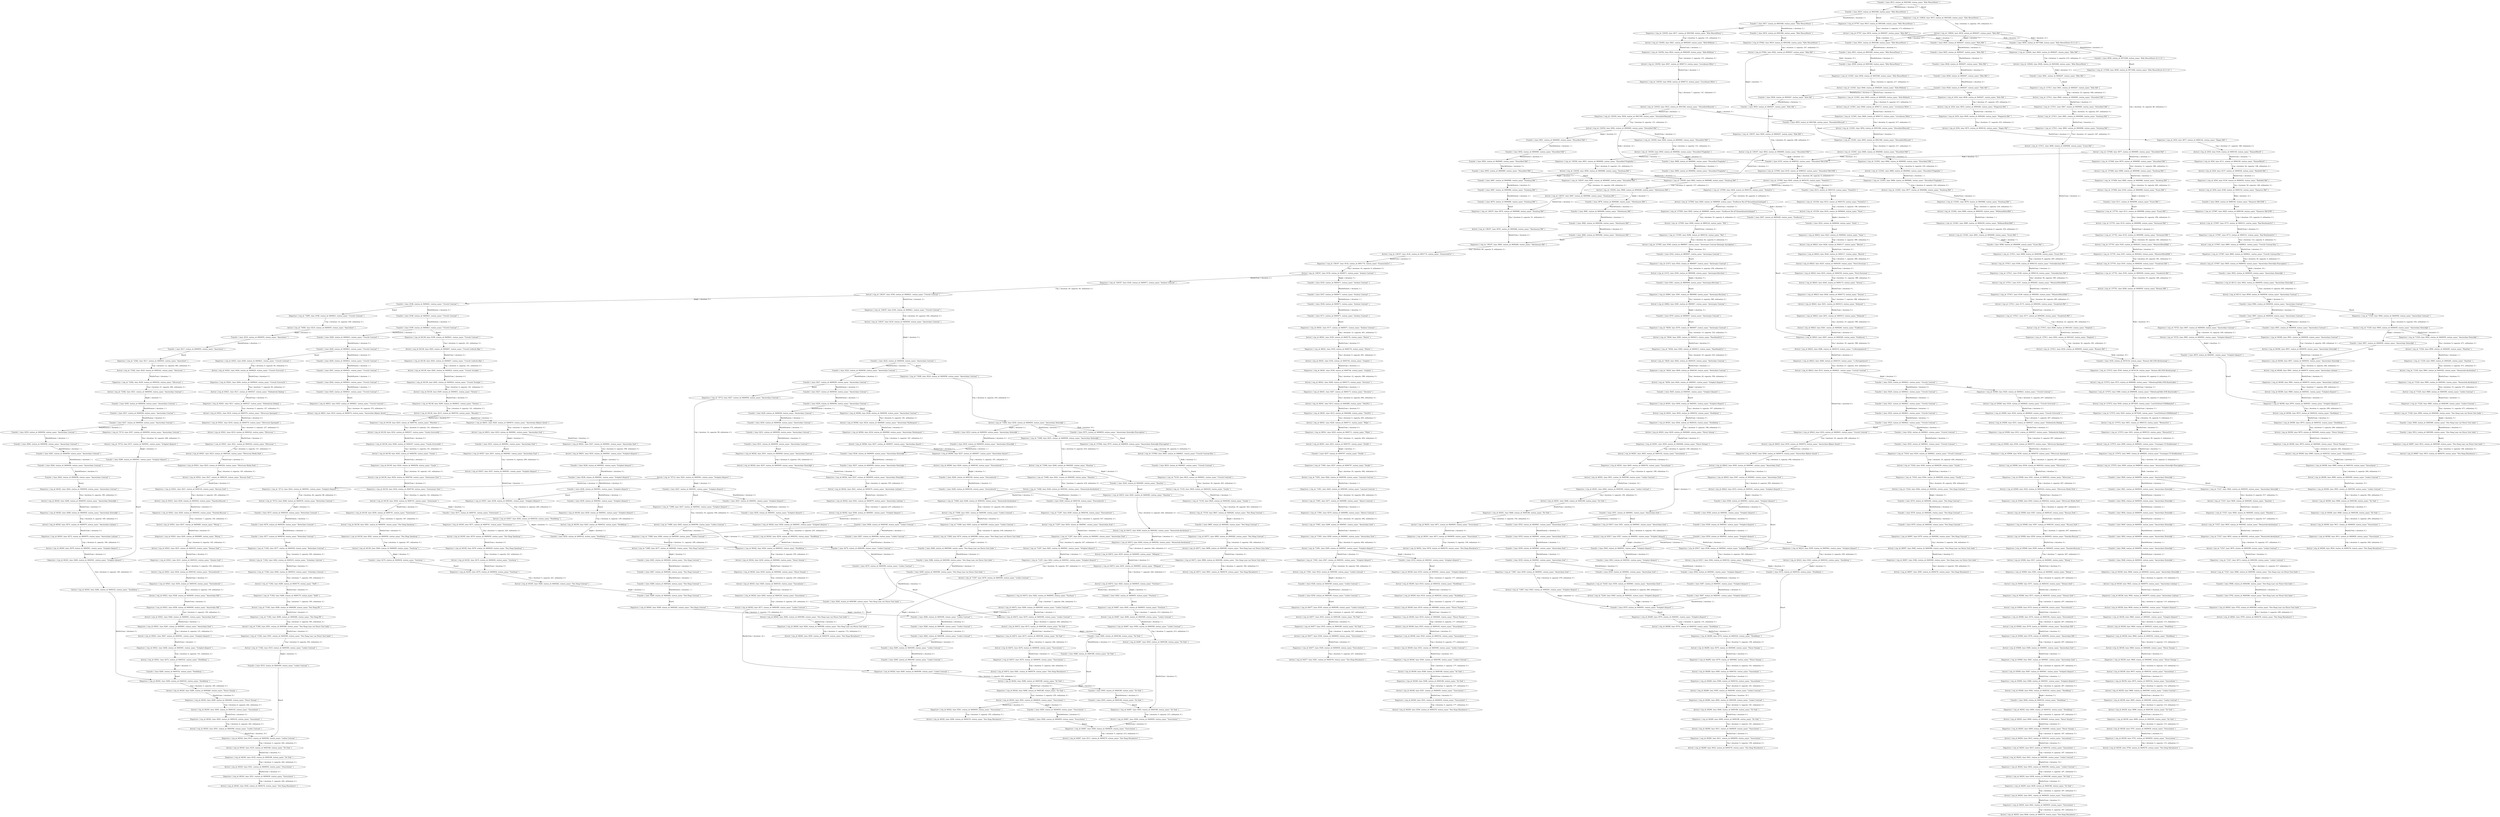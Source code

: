 digraph {
    0 [ label = "Departure { trip_id: 2034, time: 8028, station_id: 8000207, station_name: \"Köln Hbf\" }" ]
    1 [ label = "Transfer { time: 8028, station_id: 8000207, station_name: \"Köln Hbf\" }" ]
    2 [ label = "Arrival { trip_id: 2034, time: 8055, station_id: 8000266, station_name: \"Wuppertal Hbf\" }" ]
    3 [ label = "Departure { trip_id: 2034, time: 8058, station_id: 8000266, station_name: \"Wuppertal Hbf\" }" ]
    4 [ label = "Arrival { trip_id: 2034, time: 8075, station_id: 8000142, station_name: \"Hagen Hbf\" }" ]
    5 [ label = "Departure { trip_id: 2034, time: 8077, station_id: 8000142, station_name: \"Hagen Hbf\" }" ]
    6 [ label = "Arrival { trip_id: 2034, time: 8104, station_id: 8000149, station_name: \"Hamm(Westf)\" }" ]
    7 [ label = "Departure { trip_id: 2034, time: 8111, station_id: 8000149, station_name: \"Hamm(Westf)\" }" ]
    8 [ label = "Arrival { trip_id: 2034, time: 8137, station_id: 8000036, station_name: \"Bielefeld Hbf\" }" ]
    9 [ label = "Departure { trip_id: 2034, time: 8139, station_id: 8000036, station_name: \"Bielefeld Hbf\" }" ]
    10 [ label = "Arrival { trip_id: 2034, time: 8189, station_id: 8000152, station_name: \"Hannover Hbf\" }" ]
    11 [ label = "Departure { trip_id: 20864, time: 8361, station_id: 8800008, station_name: \"Antwerpen-Berchem\" }" ]
    12 [ label = "Transfer { time: 8361, station_id: 8800008, station_name: \"Antwerpen-Berchem\" }" ]
    13 [ label = "Arrival { trip_id: 20864, time: 8365, station_id: 8800007, station_name: \"Antwerpen Centraal\" }" ]
    14 [ label = "Departure { trip_id: 21472, time: 8352, station_id: 8800007, station_name: \"Antwerpen Centraal\" }" ]
    15 [ label = "Transfer { time: 8352, station_id: 8800007, station_name: \"Antwerpen Centraal\" }" ]
    16 [ label = "Arrival { trip_id: 21472, time: 8356, station_id: 8800008, station_name: \"Antwerpen-Berchem\" }" ]
    17 [ label = "Transfer { time: 8225, station_id: 8400058, station_name: \"Amsterdam Centraal\" }" ]
    18 [ label = "Transfer { time: 8256, station_id: 8400058, station_name: \"Amsterdam Centraal\" }" ]
    19 [ label = "Transfer { time: 8202, station_id: 8400621, station_name: \"Utrecht Centraal\" }" ]
    20 [ label = "Transfer { time: 8322, station_id: 8400621, station_name: \"Utrecht Centraal\" }" ]
    21 [ label = "Transfer { time: 8267, station_id: 8400390, station_name: \"Leiden Centraal\" }" ]
    22 [ label = "Transfer { time: 8328, station_id: 8400390, station_name: \"Leiden Centraal\" }" ]
    23 [ label = "Transfer { time: 8355, station_id: 8400061, station_name: \"Amsterdam Zuid\" }" ]
    24 [ label = "Transfer { time: 8374, station_id: 8400282, station_name: \"Den Haag Centraal\" }" ]
    25 [ label = "Departure { trip_id: 64138, time: 8199, station_id: 8400621, station_name: \"Utrecht Centraal\" }" ]
    26 [ label = "Transfer { time: 8199, station_id: 8400621, station_name: \"Utrecht Centraal\" }" ]
    27 [ label = "Arrival { trip_id: 64138, time: 8203, station_id: 8400607, station_name: \"Utrecht Leidsche Rijn\" }" ]
    28 [ label = "Departure { trip_id: 64138, time: 8203, station_id: 8400607, station_name: \"Utrecht Leidsche Rijn\" }" ]
    29 [ label = "Arrival { trip_id: 64138, time: 8205, station_id: 8400022, station_name: \"Utrecht Terwijde\" }" ]
    30 [ label = "Departure { trip_id: 64138, time: 8205, station_id: 8400022, station_name: \"Utrecht Terwijde\" }" ]
    31 [ label = "Arrival { trip_id: 64138, time: 8209, station_id: 8400651, station_name: \"Vleuten\" }" ]
    32 [ label = "Departure { trip_id: 64138, time: 8209, station_id: 8400651, station_name: \"Vleuten\" }" ]
    33 [ label = "Arrival { trip_id: 64138, time: 8215, station_id: 8400702, station_name: \"Woerden\" }" ]
    34 [ label = "Departure { trip_id: 64138, time: 8223, station_id: 8400702, station_name: \"Woerden\" }" ]
    35 [ label = "Arrival { trip_id: 64138, time: 8232, station_id: 8400257, station_name: \"Gouda Goverwelle\" }" ]
    36 [ label = "Departure { trip_id: 64138, time: 8240, station_id: 8400257, station_name: \"Gouda Goverwelle\" }" ]
    37 [ label = "Arrival { trip_id: 64138, time: 8243, station_id: 8400258, station_name: \"Gouda\" }" ]
    38 [ label = "Departure { trip_id: 64138, time: 8244, station_id: 8400258, station_name: \"Gouda\" }" ]
    39 [ label = "Arrival { trip_id: 64138, time: 8254, station_id: 8400740, station_name: \"Zoetermeer Oost\" }" ]
    40 [ label = "Departure { trip_id: 64138, time: 8254, station_id: 8400740, station_name: \"Zoetermeer Oost\" }" ]
    41 [ label = "Arrival { trip_id: 64138, time: 8256, station_id: 8400741, station_name: \"Zoetermeer\" }" ]
    42 [ label = "Departure { trip_id: 64138, time: 8256, station_id: 8400741, station_name: \"Zoetermeer\" }" ]
    43 [ label = "Arrival { trip_id: 64138, time: 8261, station_id: 8400030, station_name: \"Den Haag Ypenburg\" }" ]
    44 [ label = "Departure { trip_id: 64138, time: 8261, station_id: 8400030, station_name: \"Den Haag Ypenburg\" }" ]
    45 [ label = "Arrival { trip_id: 64138, time: 8264, station_id: 8400658, station_name: \"Voorburg\" }" ]
    46 [ label = "Departure { trip_id: 64185, time: 8271, station_id: 8400741, station_name: \"Zoetermeer\" }" ]
    47 [ label = "Transfer { time: 8271, station_id: 8400741, station_name: \"Zoetermeer\" }" ]
    48 [ label = "Arrival { trip_id: 64185, time: 8276, station_id: 8400030, station_name: \"Den Haag Ypenburg\" }" ]
    49 [ label = "Departure { trip_id: 64185, time: 8276, station_id: 8400030, station_name: \"Den Haag Ypenburg\" }" ]
    50 [ label = "Arrival { trip_id: 64185, time: 8279, station_id: 8400658, station_name: \"Voorburg\" }" ]
    51 [ label = "Departure { trip_id: 64185, time: 8279, station_id: 8400658, station_name: \"Voorburg\" }" ]
    52 [ label = "Transfer { time: 8279, station_id: 8400658, station_name: \"Voorburg\" }" ]
    53 [ label = "Arrival { trip_id: 64185, time: 8284, station_id: 8400282, station_name: \"Den Haag Centraal\" }" ]
    54 [ label = "Departure { trip_id: 64472, time: 8245, station_id: 8400285, station_name: \"Haarlem\" }" ]
    55 [ label = "Transfer { time: 8245, station_id: 8400285, station_name: \"Haarlem\" }" ]
    56 [ label = "Arrival { trip_id: 64472, time: 8249, station_id: 8400302, station_name: \"Heemstede-Aerdenhout\" }" ]
    57 [ label = "Departure { trip_id: 64472, time: 8249, station_id: 8400302, station_name: \"Heemstede-Aerdenhout\" }" ]
    58 [ label = "Arrival { trip_id: 64472, time: 8255, station_id: 8400005, station_name: \"Hillegom\" }" ]
    59 [ label = "Departure { trip_id: 64472, time: 8255, station_id: 8400005, station_name: \"Hillegom\" }" ]
    60 [ label = "Arrival { trip_id: 64472, time: 8262, station_id: 8400655, station_name: \"Voorhout\" }" ]
    61 [ label = "Departure { trip_id: 64472, time: 8262, station_id: 8400655, station_name: \"Voorhout\" }" ]
    62 [ label = "Arrival { trip_id: 64472, time: 8269, station_id: 8400390, station_name: \"Leiden Centraal\" }" ]
    63 [ label = "Departure { trip_id: 64472, time: 8270, station_id: 8400390, station_name: \"Leiden Centraal\" }" ]
    64 [ label = "Transfer { time: 8270, station_id: 8400390, station_name: \"Leiden Centraal\" }" ]
    65 [ label = "Arrival { trip_id: 64472, time: 8273, station_id: 8400188, station_name: \"De Vink\" }" ]
    66 [ label = "Departure { trip_id: 64472, time: 8273, station_id: 8400188, station_name: \"De Vink\" }" ]
    67 [ label = "Arrival { trip_id: 64472, time: 8276, station_id: 8400659, station_name: \"Voorschoten\" }" ]
    68 [ label = "Departure { trip_id: 64472, time: 8276, station_id: 8400659, station_name: \"Voorschoten\" }" ]
    69 [ label = "Arrival { trip_id: 64472, time: 8281, station_id: 8400278, station_name: \"Den Haag Mariahoeve\" }" ]
    70 [ label = "Transfer { time: 8284, station_id: 8400380, station_name: \"Den Haag Laan van Nieuw Oost Indie\" }" ]
    71 [ label = "Departure { trip_id: 64477, time: 8330, station_id: 8400390, station_name: \"Leiden Centraal\" }" ]
    72 [ label = "Transfer { time: 8330, station_id: 8400390, station_name: \"Leiden Centraal\" }" ]
    73 [ label = "Arrival { trip_id: 64477, time: 8333, station_id: 8400188, station_name: \"De Vink\" }" ]
    74 [ label = "Departure { trip_id: 64477, time: 8333, station_id: 8400188, station_name: \"De Vink\" }" ]
    75 [ label = "Arrival { trip_id: 64477, time: 8336, station_id: 8400659, station_name: \"Voorschoten\" }" ]
    76 [ label = "Departure { trip_id: 64477, time: 8336, station_id: 8400659, station_name: \"Voorschoten\" }" ]
    77 [ label = "Arrival { trip_id: 64477, time: 8341, station_id: 8400278, station_name: \"Den Haag Mariahoeve\" }" ]
    78 [ label = "Departure { trip_id: 64487, time: 8292, station_id: 8400655, station_name: \"Voorhout\" }" ]
    79 [ label = "Transfer { time: 8292, station_id: 8400655, station_name: \"Voorhout\" }" ]
    80 [ label = "Arrival { trip_id: 64487, time: 8299, station_id: 8400390, station_name: \"Leiden Centraal\" }" ]
    81 [ label = "Departure { trip_id: 64487, time: 8300, station_id: 8400390, station_name: \"Leiden Centraal\" }" ]
    82 [ label = "Arrival { trip_id: 64487, time: 8303, station_id: 8400188, station_name: \"De Vink\" }" ]
    83 [ label = "Departure { trip_id: 64487, time: 8303, station_id: 8400188, station_name: \"De Vink\" }" ]
    84 [ label = "Transfer { time: 8303, station_id: 8400188, station_name: \"De Vink\" }" ]
    85 [ label = "Arrival { trip_id: 64487, time: 8306, station_id: 8400659, station_name: \"Voorschoten\" }" ]
    86 [ label = "Departure { trip_id: 64487, time: 8306, station_id: 8400659, station_name: \"Voorschoten\" }" ]
    87 [ label = "Transfer { time: 8306, station_id: 8400659, station_name: \"Voorschoten\" }" ]
    88 [ label = "Arrival { trip_id: 64487, time: 8311, station_id: 8400278, station_name: \"Den Haag Mariahoeve\" }" ]
    89 [ label = "Departure { trip_id: 64571, time: 8895, station_id: 8400282, station_name: \"Den Haag Centraal\" }" ]
    90 [ label = "Transfer { time: 8895, station_id: 8400282, station_name: \"Den Haag Centraal\" }" ]
    91 [ label = "Arrival { trip_id: 64571, time: 8898, station_id: 8400380, station_name: \"Den Haag Laan van Nieuw Oost Indie\" }" ]
    92 [ label = "Departure { trip_id: 64571, time: 8898, station_id: 8400380, station_name: \"Den Haag Laan van Nieuw Oost Indie\" }" ]
    93 [ label = "Arrival { trip_id: 64571, time: 8901, station_id: 8400278, station_name: \"Den Haag Mariahoeve\" }" ]
    94 [ label = "Transfer { time: 8285, station_id: 8400188, station_name: \"De Vink\" }" ]
    95 [ label = "Transfer { time: 8321, station_id: 8400621, station_name: \"Utrecht Centraal\" }" ]
    96 [ label = "Transfer { time: 8201, station_id: 8400621, station_name: \"Utrecht Centraal\" }" ]
    97 [ label = "Transfer { time: 8246, station_id: 8400194, station_name: \"Duivendrecht\" }" ]
    98 [ label = "Departure { trip_id: 65008, time: 8320, station_id: 8400621, station_name: \"Utrecht Centraal\" }" ]
    99 [ label = "Transfer { time: 8320, station_id: 8400621, station_name: \"Utrecht Centraal\" }" ]
    100 [ label = "Arrival { trip_id: 65008, time: 8324, station_id: 8400620, station_name: \"Utrecht Overvecht\" }" ]
    101 [ label = "Departure { trip_id: 65008, time: 8324, station_id: 8400620, station_name: \"Utrecht Overvecht\" }" ]
    102 [ label = "Arrival { trip_id: 65008, time: 8331, station_id: 8400327, station_name: \"Hollandsche Rading\" }" ]
    103 [ label = "Departure { trip_id: 65008, time: 8331, station_id: 8400327, station_name: \"Hollandsche Rading\" }" ]
    104 [ label = "Arrival { trip_id: 65008, time: 8336, station_id: 8400570, station_name: \"Hilversum Sportpark\" }" ]
    105 [ label = "Departure { trip_id: 65008, time: 8336, station_id: 8400570, station_name: \"Hilversum Sportpark\" }" ]
    106 [ label = "Arrival { trip_id: 65008, time: 8339, station_id: 8400322, station_name: \"Hilversum\" }" ]
    107 [ label = "Departure { trip_id: 65008, time: 8341, station_id: 8400322, station_name: \"Hilversum\" }" ]
    108 [ label = "Arrival { trip_id: 65008, time: 8343, station_id: 8400324, station_name: \"Hilversum Media Park\" }" ]
    109 [ label = "Departure { trip_id: 65008, time: 8343, station_id: 8400324, station_name: \"Hilversum Media Park\" }" ]
    110 [ label = "Arrival { trip_id: 65008, time: 8347, station_id: 8400145, station_name: \"Bussum Zuid\" }" ]
    111 [ label = "Departure { trip_id: 65008, time: 8347, station_id: 8400145, station_name: \"Bussum Zuid\" }" ]
    112 [ label = "Arrival { trip_id: 65008, time: 8350, station_id: 8400452, station_name: \"Naarden-Bussum\" }" ]
    113 [ label = "Departure { trip_id: 65008, time: 8350, station_id: 8400452, station_name: \"Naarden-Bussum\" }" ]
    114 [ label = "Arrival { trip_id: 65008, time: 8357, station_id: 8400685, station_name: \"Weesp\" }" ]
    115 [ label = "Departure { trip_id: 65008, time: 8365, station_id: 8400685, station_name: \"Weesp\" }" ]
    116 [ label = "Arrival { trip_id: 65008, time: 8371, station_id: 8400163, station_name: \"Diemen Zuid\" }" ]
    117 [ label = "Departure { trip_id: 65008, time: 8371, station_id: 8400163, station_name: \"Diemen Zuid\" }" ]
    118 [ label = "Arrival { trip_id: 65008, time: 8374, station_id: 8400194, station_name: \"Duivendrecht\" }" ]
    119 [ label = "Departure { trip_id: 65008, time: 8374, station_id: 8400194, station_name: \"Duivendrecht\" }" ]
    120 [ label = "Arrival { trip_id: 65008, time: 8378, station_id: 8400056, station_name: \"Amsterdam RAI\" }" ]
    121 [ label = "Departure { trip_id: 65008, time: 8378, station_id: 8400056, station_name: \"Amsterdam RAI\" }" ]
    122 [ label = "Arrival { trip_id: 65008, time: 8380, station_id: 8400061, station_name: \"Amsterdam Zuid\" }" ]
    123 [ label = "Departure { trip_id: 65008, time: 8381, station_id: 8400061, station_name: \"Amsterdam Zuid\" }" ]
    124 [ label = "Arrival { trip_id: 65008, time: 8387, station_id: 8400561, station_name: \"Schiphol (Airport)\" }" ]
    125 [ label = "Departure { trip_id: 65008, time: 8388, station_id: 8400561, station_name: \"Schiphol (Airport)\" }" ]
    126 [ label = "Arrival { trip_id: 65008, time: 8392, station_id: 8400332, station_name: \"Hoofddorp\" }" ]
    127 [ label = "Departure { trip_id: 65017, time: 8351, station_id: 8400061, station_name: \"Amsterdam Zuid\" }" ]
    128 [ label = "Transfer { time: 8351, station_id: 8400061, station_name: \"Amsterdam Zuid\" }" ]
    129 [ label = "Arrival { trip_id: 65017, time: 8357, station_id: 8400561, station_name: \"Schiphol (Airport)\" }" ]
    130 [ label = "Departure { trip_id: 65017, time: 8358, station_id: 8400561, station_name: \"Schiphol (Airport)\" }" ]
    131 [ label = "Transfer { time: 8358, station_id: 8400561, station_name: \"Schiphol (Airport)\" }" ]
    132 [ label = "Arrival { trip_id: 65017, time: 8362, station_id: 8400332, station_name: \"Hoofddorp\" }" ]
    133 [ label = "Departure { trip_id: 65021, time: 8200, station_id: 8400621, station_name: \"Utrecht Centraal\" }" ]
    134 [ label = "Transfer { time: 8200, station_id: 8400621, station_name: \"Utrecht Centraal\" }" ]
    135 [ label = "Arrival { trip_id: 65021, time: 8204, station_id: 8400620, station_name: \"Utrecht Overvecht\" }" ]
    136 [ label = "Departure { trip_id: 65021, time: 8204, station_id: 8400620, station_name: \"Utrecht Overvecht\" }" ]
    137 [ label = "Arrival { trip_id: 65021, time: 8211, station_id: 8400327, station_name: \"Hollandsche Rading\" }" ]
    138 [ label = "Departure { trip_id: 65021, time: 8211, station_id: 8400327, station_name: \"Hollandsche Rading\" }" ]
    139 [ label = "Arrival { trip_id: 65021, time: 8216, station_id: 8400570, station_name: \"Hilversum Sportpark\" }" ]
    140 [ label = "Departure { trip_id: 65021, time: 8216, station_id: 8400570, station_name: \"Hilversum Sportpark\" }" ]
    141 [ label = "Arrival { trip_id: 65021, time: 8219, station_id: 8400322, station_name: \"Hilversum\" }" ]
    142 [ label = "Departure { trip_id: 65021, time: 8221, station_id: 8400322, station_name: \"Hilversum\" }" ]
    143 [ label = "Arrival { trip_id: 65021, time: 8223, station_id: 8400324, station_name: \"Hilversum Media Park\" }" ]
    144 [ label = "Departure { trip_id: 65021, time: 8223, station_id: 8400324, station_name: \"Hilversum Media Park\" }" ]
    145 [ label = "Arrival { trip_id: 65021, time: 8227, station_id: 8400145, station_name: \"Bussum Zuid\" }" ]
    146 [ label = "Departure { trip_id: 65021, time: 8227, station_id: 8400145, station_name: \"Bussum Zuid\" }" ]
    147 [ label = "Arrival { trip_id: 65021, time: 8230, station_id: 8400452, station_name: \"Naarden-Bussum\" }" ]
    148 [ label = "Departure { trip_id: 65021, time: 8230, station_id: 8400452, station_name: \"Naarden-Bussum\" }" ]
    149 [ label = "Arrival { trip_id: 65021, time: 8237, station_id: 8400685, station_name: \"Weesp\" }" ]
    150 [ label = "Departure { trip_id: 65021, time: 8245, station_id: 8400685, station_name: \"Weesp\" }" ]
    151 [ label = "Arrival { trip_id: 65021, time: 8251, station_id: 8400163, station_name: \"Diemen Zuid\" }" ]
    152 [ label = "Departure { trip_id: 65021, time: 8251, station_id: 8400163, station_name: \"Diemen Zuid\" }" ]
    153 [ label = "Arrival { trip_id: 65021, time: 8254, station_id: 8400194, station_name: \"Duivendrecht\" }" ]
    154 [ label = "Departure { trip_id: 65021, time: 8254, station_id: 8400194, station_name: \"Duivendrecht\" }" ]
    155 [ label = "Arrival { trip_id: 65021, time: 8258, station_id: 8400056, station_name: \"Amsterdam RAI\" }" ]
    156 [ label = "Departure { trip_id: 65021, time: 8258, station_id: 8400056, station_name: \"Amsterdam RAI\" }" ]
    157 [ label = "Arrival { trip_id: 65021, time: 8260, station_id: 8400061, station_name: \"Amsterdam Zuid\" }" ]
    158 [ label = "Departure { trip_id: 65021, time: 8261, station_id: 8400061, station_name: \"Amsterdam Zuid\" }" ]
    159 [ label = "Arrival { trip_id: 65021, time: 8267, station_id: 8400561, station_name: \"Schiphol (Airport)\" }" ]
    160 [ label = "Departure { trip_id: 65021, time: 8268, station_id: 8400561, station_name: \"Schiphol (Airport)\" }" ]
    161 [ label = "Arrival { trip_id: 65021, time: 8272, station_id: 8400332, station_name: \"Hoofddorp\" }" ]
    162 [ label = "Departure { trip_id: 65027, time: 8231, station_id: 8400061, station_name: \"Amsterdam Zuid\" }" ]
    163 [ label = "Transfer { time: 8231, station_id: 8400061, station_name: \"Amsterdam Zuid\" }" ]
    164 [ label = "Arrival { trip_id: 65027, time: 8237, station_id: 8400561, station_name: \"Schiphol (Airport)\" }" ]
    165 [ label = "Departure { trip_id: 65027, time: 8238, station_id: 8400561, station_name: \"Schiphol (Airport)\" }" ]
    166 [ label = "Transfer { time: 8238, station_id: 8400561, station_name: \"Schiphol (Airport)\" }" ]
    167 [ label = "Arrival { trip_id: 65027, time: 8242, station_id: 8400332, station_name: \"Hoofddorp\" }" ]
    168 [ label = "Transfer { time: 8196, station_id: 8400621, station_name: \"Utrecht Centraal\" }" ]
    169 [ label = "Transfer { time: 8276, station_id: 8400530, station_name: \"Rotterdam Centraal\" }" ]
    170 [ label = "Transfer { time: 8287, station_id: 8400282, station_name: \"Den Haag Centraal\" }" ]
    171 [ label = "Transfer { time: 9646, station_id: 8400059, station_name: \"Amsterdam Sloterdijk\" }" ]
    172 [ label = "Transfer { time: 8261, station_id: 8400058, station_name: \"Amsterdam Centraal\" }" ]
    173 [ label = "Transfer { time: 8231, station_id: 8400058, station_name: \"Amsterdam Centraal\" }" ]
    174 [ label = "Transfer { time: 8236, station_id: 8400059, station_name: \"Amsterdam Sloterdijk\" }" ]
    175 [ label = "Transfer { time: 9644, station_id: 8400059, station_name: \"Amsterdam Sloterdijk\" }" ]
    176 [ label = "Departure { trip_id: 66040, time: 8289, station_id: 8400282, station_name: \"Den Haag Centraal\" }" ]
    177 [ label = "Transfer { time: 8289, station_id: 8400282, station_name: \"Den Haag Centraal\" }" ]
    178 [ label = "Arrival { trip_id: 66040, time: 8292, station_id: 8400380, station_name: \"Den Haag Laan van Nieuw Oost Indie\" }" ]
    179 [ label = "Departure { trip_id: 66040, time: 8292, station_id: 8400380, station_name: \"Den Haag Laan van Nieuw Oost Indie\" }" ]
    180 [ label = "Transfer { time: 8292, station_id: 8400380, station_name: \"Den Haag Laan van Nieuw Oost Indie\" }" ]
    181 [ label = "Arrival { trip_id: 66040, time: 8295, station_id: 8400278, station_name: \"Den Haag Mariahoeve\" }" ]
    182 [ label = "Transfer { time: 8300, station_id: 8400659, station_name: \"Voorschoten\" }" ]
    183 [ label = "Transfer { time: 8303, station_id: 8400188, station_name: \"De Vink\" }" ]
    184 [ label = "Departure { trip_id: 66043, time: 9702, station_id: 8400380, station_name: \"Den Haag Laan van Nieuw Oost Indie\" }" ]
    185 [ label = "Transfer { time: 9702, station_id: 8400380, station_name: \"Den Haag Laan van Nieuw Oost Indie\" }" ]
    186 [ label = "Arrival { trip_id: 66043, time: 9705, station_id: 8400278, station_name: \"Den Haag Mariahoeve\" }" ]
    187 [ label = "Transfer { time: 9642, station_id: 8400059, station_name: \"Amsterdam Sloterdijk\" }" ]
    188 [ label = "Departure { trip_id: 66087, time: 9012, station_id: 8400380, station_name: \"Den Haag Laan van Nieuw Oost Indie\" }" ]
    189 [ label = "Transfer { time: 9012, station_id: 8400380, station_name: \"Den Haag Laan van Nieuw Oost Indie\" }" ]
    190 [ label = "Arrival { trip_id: 66087, time: 9015, station_id: 8400278, station_name: \"Den Haag Mariahoeve\" }" ]
    191 [ label = "Departure { trip_id: 66097, time: 8379, station_id: 8400282, station_name: \"Den Haag Centraal\" }" ]
    192 [ label = "Transfer { time: 8379, station_id: 8400282, station_name: \"Den Haag Centraal\" }" ]
    193 [ label = "Arrival { trip_id: 66097, time: 8382, station_id: 8400380, station_name: \"Den Haag Laan van Nieuw Oost Indie\" }" ]
    194 [ label = "Departure { trip_id: 66097, time: 8382, station_id: 8400380, station_name: \"Den Haag Laan van Nieuw Oost Indie\" }" ]
    195 [ label = "Arrival { trip_id: 66097, time: 8385, station_id: 8400278, station_name: \"Den Haag Mariahoeve\" }" ]
    196 [ label = "Departure { trip_id: 66113, time: 8932, station_id: 8400059, station_name: \"Amsterdam Sloterdijk\" }" ]
    197 [ label = "Transfer { time: 8932, station_id: 8400059, station_name: \"Amsterdam Sloterdijk\" }" ]
    198 [ label = "Arrival { trip_id: 66113, time: 8938, station_id: 8400058, station_name: \"Amsterdam Centraal\" }" ]
    199 [ label = "Departure { trip_id: 66199, time: 8239, station_id: 8400561, station_name: \"Schiphol (Airport)\" }" ]
    200 [ label = "Transfer { time: 8239, station_id: 8400561, station_name: \"Schiphol (Airport)\" }" ]
    201 [ label = "Arrival { trip_id: 66199, time: 8243, station_id: 8400332, station_name: \"Hoofddorp\" }" ]
    202 [ label = "Departure { trip_id: 66223, time: 8359, station_id: 8400561, station_name: \"Schiphol (Airport)\" }" ]
    203 [ label = "Transfer { time: 8359, station_id: 8400561, station_name: \"Schiphol (Airport)\" }" ]
    204 [ label = "Arrival { trip_id: 66223, time: 8363, station_id: 8400332, station_name: \"Hoofddorp\" }" ]
    205 [ label = "Departure { trip_id: 66289, time: 8370, station_id: 8400561, station_name: \"Schiphol (Airport)\" }" ]
    206 [ label = "Transfer { time: 8370, station_id: 8400561, station_name: \"Schiphol (Airport)\" }" ]
    207 [ label = "Arrival { trip_id: 66289, time: 8374, station_id: 8400332, station_name: \"Hoofddorp\" }" ]
    208 [ label = "Departure { trip_id: 66289, time: 8374, station_id: 8400332, station_name: \"Hoofddorp\" }" ]
    209 [ label = "Transfer { time: 8374, station_id: 8400332, station_name: \"Hoofddorp\" }" ]
    210 [ label = "Arrival { trip_id: 66289, time: 8379, station_id: 8400460, station_name: \"Nieuw Vennep\" }" ]
    211 [ label = "Departure { trip_id: 66289, time: 8379, station_id: 8400460, station_name: \"Nieuw Vennep\" }" ]
    212 [ label = "Arrival { trip_id: 66289, time: 8385, station_id: 8400102, station_name: \"Sassenheim\" }" ]
    213 [ label = "Departure { trip_id: 66289, time: 8389, station_id: 8400102, station_name: \"Sassenheim\" }" ]
    214 [ label = "Arrival { trip_id: 66289, time: 8395, station_id: 8400390, station_name: \"Leiden Centraal\" }" ]
    215 [ label = "Departure { trip_id: 66289, time: 8405, station_id: 8400390, station_name: \"Leiden Centraal\" }" ]
    216 [ label = "Arrival { trip_id: 66289, time: 8408, station_id: 8400188, station_name: \"De Vink\" }" ]
    217 [ label = "Departure { trip_id: 66289, time: 8408, station_id: 8400188, station_name: \"De Vink\" }" ]
    218 [ label = "Arrival { trip_id: 66289, time: 8411, station_id: 8400659, station_name: \"Voorschoten\" }" ]
    219 [ label = "Departure { trip_id: 66289, time: 8411, station_id: 8400659, station_name: \"Voorschoten\" }" ]
    220 [ label = "Arrival { trip_id: 66289, time: 8416, station_id: 8400278, station_name: \"Den Haag Mariahoeve\" }" ]
    221 [ label = "Departure { trip_id: 66293, time: 8404, station_id: 8400332, station_name: \"Hoofddorp\" }" ]
    222 [ label = "Transfer { time: 8404, station_id: 8400332, station_name: \"Hoofddorp\" }" ]
    223 [ label = "Arrival { trip_id: 66293, time: 8409, station_id: 8400460, station_name: \"Nieuw Vennep\" }" ]
    224 [ label = "Departure { trip_id: 66293, time: 8409, station_id: 8400460, station_name: \"Nieuw Vennep\" }" ]
    225 [ label = "Arrival { trip_id: 66293, time: 8415, station_id: 8400102, station_name: \"Sassenheim\" }" ]
    226 [ label = "Departure { trip_id: 66293, time: 8415, station_id: 8400102, station_name: \"Sassenheim\" }" ]
    227 [ label = "Arrival { trip_id: 66293, time: 8421, station_id: 8400390, station_name: \"Leiden Centraal\" }" ]
    228 [ label = "Departure { trip_id: 66293, time: 8435, station_id: 8400390, station_name: \"Leiden Centraal\" }" ]
    229 [ label = "Arrival { trip_id: 66293, time: 8438, station_id: 8400188, station_name: \"De Vink\" }" ]
    230 [ label = "Departure { trip_id: 66293, time: 8438, station_id: 8400188, station_name: \"De Vink\" }" ]
    231 [ label = "Arrival { trip_id: 66293, time: 8441, station_id: 8400659, station_name: \"Voorschoten\" }" ]
    232 [ label = "Departure { trip_id: 66293, time: 8441, station_id: 8400659, station_name: \"Voorschoten\" }" ]
    233 [ label = "Arrival { trip_id: 66293, time: 8446, station_id: 8400278, station_name: \"Den Haag Mariahoeve\" }" ]
    234 [ label = "Departure { trip_id: 66301, time: 8430, station_id: 8400561, station_name: \"Schiphol (Airport)\" }" ]
    235 [ label = "Transfer { time: 8430, station_id: 8400561, station_name: \"Schiphol (Airport)\" }" ]
    236 [ label = "Arrival { trip_id: 66301, time: 8434, station_id: 8400332, station_name: \"Hoofddorp\" }" ]
    237 [ label = "Departure { trip_id: 66301, time: 8434, station_id: 8400332, station_name: \"Hoofddorp\" }" ]
    238 [ label = "Arrival { trip_id: 66301, time: 8439, station_id: 8400460, station_name: \"Nieuw Vennep\" }" ]
    239 [ label = "Departure { trip_id: 66301, time: 8439, station_id: 8400460, station_name: \"Nieuw Vennep\" }" ]
    240 [ label = "Arrival { trip_id: 66301, time: 8445, station_id: 8400102, station_name: \"Sassenheim\" }" ]
    241 [ label = "Departure { trip_id: 66301, time: 8445, station_id: 8400102, station_name: \"Sassenheim\" }" ]
    242 [ label = "Arrival { trip_id: 66301, time: 8451, station_id: 8400390, station_name: \"Leiden Centraal\" }" ]
    243 [ label = "Departure { trip_id: 66301, time: 8465, station_id: 8400390, station_name: \"Leiden Centraal\" }" ]
    244 [ label = "Arrival { trip_id: 66301, time: 8468, station_id: 8400188, station_name: \"De Vink\" }" ]
    245 [ label = "Departure { trip_id: 66301, time: 8468, station_id: 8400188, station_name: \"De Vink\" }" ]
    246 [ label = "Arrival { trip_id: 66301, time: 8471, station_id: 8400659, station_name: \"Voorschoten\" }" ]
    247 [ label = "Departure { trip_id: 66301, time: 8471, station_id: 8400659, station_name: \"Voorschoten\" }" ]
    248 [ label = "Arrival { trip_id: 66301, time: 8476, station_id: 8400278, station_name: \"Den Haag Mariahoeve\" }" ]
    249 [ label = "Departure { trip_id: 66308, time: 8951, station_id: 8400058, station_name: \"Amsterdam Centraal\" }" ]
    250 [ label = "Transfer { time: 8951, station_id: 8400058, station_name: \"Amsterdam Centraal\" }" ]
    251 [ label = "Arrival { trip_id: 66308, time: 8957, station_id: 8400059, station_name: \"Amsterdam Sloterdijk\" }" ]
    252 [ label = "Departure { trip_id: 66308, time: 8957, station_id: 8400059, station_name: \"Amsterdam Sloterdijk\" }" ]
    253 [ label = "Transfer { time: 8957, station_id: 8400059, station_name: \"Amsterdam Sloterdijk\" }" ]
    254 [ label = "Arrival { trip_id: 66308, time: 8961, station_id: 8400079, station_name: \"Amsterdam Lelylaan\" }" ]
    255 [ label = "Departure { trip_id: 66308, time: 8961, station_id: 8400079, station_name: \"Amsterdam Lelylaan\" }" ]
    256 [ label = "Arrival { trip_id: 66308, time: 8968, station_id: 8400561, station_name: \"Schiphol (Airport)\" }" ]
    257 [ label = "Departure { trip_id: 66308, time: 8970, station_id: 8400561, station_name: \"Schiphol (Airport)\" }" ]
    258 [ label = "Transfer { time: 8970, station_id: 8400561, station_name: \"Schiphol (Airport)\" }" ]
    259 [ label = "Arrival { trip_id: 66308, time: 8974, station_id: 8400332, station_name: \"Hoofddorp\" }" ]
    260 [ label = "Departure { trip_id: 66308, time: 8974, station_id: 8400332, station_name: \"Hoofddorp\" }" ]
    261 [ label = "Arrival { trip_id: 66308, time: 8979, station_id: 8400460, station_name: \"Nieuw Vennep\" }" ]
    262 [ label = "Departure { trip_id: 66308, time: 8979, station_id: 8400460, station_name: \"Nieuw Vennep\" }" ]
    263 [ label = "Arrival { trip_id: 66308, time: 8985, station_id: 8400102, station_name: \"Sassenheim\" }" ]
    264 [ label = "Departure { trip_id: 66308, time: 8985, station_id: 8400102, station_name: \"Sassenheim\" }" ]
    265 [ label = "Arrival { trip_id: 66308, time: 8990, station_id: 8400390, station_name: \"Leiden Centraal\" }" ]
    266 [ label = "Departure { trip_id: 66308, time: 9005, station_id: 8400390, station_name: \"Leiden Centraal\" }" ]
    267 [ label = "Arrival { trip_id: 66308, time: 9008, station_id: 8400188, station_name: \"De Vink\" }" ]
    268 [ label = "Departure { trip_id: 66308, time: 9008, station_id: 8400188, station_name: \"De Vink\" }" ]
    269 [ label = "Arrival { trip_id: 66308, time: 9011, station_id: 8400659, station_name: \"Voorschoten\" }" ]
    270 [ label = "Departure { trip_id: 66308, time: 9011, station_id: 8400659, station_name: \"Voorschoten\" }" ]
    271 [ label = "Arrival { trip_id: 66308, time: 9016, station_id: 8400278, station_name: \"Den Haag Mariahoeve\" }" ]
    272 [ label = "Departure { trip_id: 66338, time: 9648, station_id: 8400059, station_name: \"Amsterdam Sloterdijk\" }" ]
    273 [ label = "Transfer { time: 9648, station_id: 8400059, station_name: \"Amsterdam Sloterdijk\" }" ]
    274 [ label = "Arrival { trip_id: 66338, time: 9652, station_id: 8400079, station_name: \"Amsterdam Lelylaan\" }" ]
    275 [ label = "Departure { trip_id: 66338, time: 9652, station_id: 8400079, station_name: \"Amsterdam Lelylaan\" }" ]
    276 [ label = "Arrival { trip_id: 66338, time: 9658, station_id: 8400561, station_name: \"Schiphol (Airport)\" }" ]
    277 [ label = "Departure { trip_id: 66338, time: 9660, station_id: 8400561, station_name: \"Schiphol (Airport)\" }" ]
    278 [ label = "Arrival { trip_id: 66338, time: 9664, station_id: 8400332, station_name: \"Hoofddorp\" }" ]
    279 [ label = "Departure { trip_id: 66338, time: 9664, station_id: 8400332, station_name: \"Hoofddorp\" }" ]
    280 [ label = "Arrival { trip_id: 66338, time: 9669, station_id: 8400460, station_name: \"Nieuw Vennep\" }" ]
    281 [ label = "Departure { trip_id: 66338, time: 9669, station_id: 8400460, station_name: \"Nieuw Vennep\" }" ]
    282 [ label = "Arrival { trip_id: 66338, time: 9675, station_id: 8400102, station_name: \"Sassenheim\" }" ]
    283 [ label = "Departure { trip_id: 66338, time: 9675, station_id: 8400102, station_name: \"Sassenheim\" }" ]
    284 [ label = "Arrival { trip_id: 66338, time: 9680, station_id: 8400390, station_name: \"Leiden Centraal\" }" ]
    285 [ label = "Departure { trip_id: 66338, time: 9695, station_id: 8400390, station_name: \"Leiden Centraal\" }" ]
    286 [ label = "Arrival { trip_id: 66338, time: 9698, station_id: 8400188, station_name: \"De Vink\" }" ]
    287 [ label = "Departure { trip_id: 66338, time: 9698, station_id: 8400188, station_name: \"De Vink\" }" ]
    288 [ label = "Arrival { trip_id: 66338, time: 9701, station_id: 8400659, station_name: \"Voorschoten\" }" ]
    289 [ label = "Departure { trip_id: 66338, time: 9701, station_id: 8400659, station_name: \"Voorschoten\" }" ]
    290 [ label = "Arrival { trip_id: 66338, time: 9706, station_id: 8400278, station_name: \"Den Haag Mariahoeve\" }" ]
    291 [ label = "Departure { trip_id: 66342, time: 8231, station_id: 8400058, station_name: \"Amsterdam Centraal\" }" ]
    292 [ label = "Transfer { time: 8231, station_id: 8400058, station_name: \"Amsterdam Centraal\" }" ]
    293 [ label = "Arrival { trip_id: 66342, time: 8237, station_id: 8400059, station_name: \"Amsterdam Sloterdijk\" }" ]
    294 [ label = "Departure { trip_id: 66342, time: 8237, station_id: 8400059, station_name: \"Amsterdam Sloterdijk\" }" ]
    295 [ label = "Transfer { time: 8237, station_id: 8400059, station_name: \"Amsterdam Sloterdijk\" }" ]
    296 [ label = "Arrival { trip_id: 66342, time: 8241, station_id: 8400079, station_name: \"Amsterdam Lelylaan\" }" ]
    297 [ label = "Departure { trip_id: 66342, time: 8241, station_id: 8400079, station_name: \"Amsterdam Lelylaan\" }" ]
    298 [ label = "Arrival { trip_id: 66342, time: 8248, station_id: 8400561, station_name: \"Schiphol (Airport)\" }" ]
    299 [ label = "Departure { trip_id: 66342, time: 8250, station_id: 8400561, station_name: \"Schiphol (Airport)\" }" ]
    300 [ label = "Transfer { time: 8250, station_id: 8400561, station_name: \"Schiphol (Airport)\" }" ]
    301 [ label = "Arrival { trip_id: 66342, time: 8254, station_id: 8400332, station_name: \"Hoofddorp\" }" ]
    302 [ label = "Departure { trip_id: 66342, time: 8254, station_id: 8400332, station_name: \"Hoofddorp\" }" ]
    303 [ label = "Transfer { time: 8254, station_id: 8400332, station_name: \"Hoofddorp\" }" ]
    304 [ label = "Arrival { trip_id: 66342, time: 8259, station_id: 8400460, station_name: \"Nieuw Vennep\" }" ]
    305 [ label = "Departure { trip_id: 66342, time: 8259, station_id: 8400460, station_name: \"Nieuw Vennep\" }" ]
    306 [ label = "Arrival { trip_id: 66342, time: 8265, station_id: 8400102, station_name: \"Sassenheim\" }" ]
    307 [ label = "Departure { trip_id: 66342, time: 8265, station_id: 8400102, station_name: \"Sassenheim\" }" ]
    308 [ label = "Arrival { trip_id: 66342, time: 8271, station_id: 8400390, station_name: \"Leiden Centraal\" }" ]
    309 [ label = "Departure { trip_id: 66342, time: 8285, station_id: 8400390, station_name: \"Leiden Centraal\" }" ]
    310 [ label = "Transfer { time: 8285, station_id: 8400390, station_name: \"Leiden Centraal\" }" ]
    311 [ label = "Arrival { trip_id: 66342, time: 8288, station_id: 8400188, station_name: \"De Vink\" }" ]
    312 [ label = "Departure { trip_id: 66342, time: 8288, station_id: 8400188, station_name: \"De Vink\" }" ]
    313 [ label = "Transfer { time: 8288, station_id: 8400188, station_name: \"De Vink\" }" ]
    314 [ label = "Arrival { trip_id: 66342, time: 8291, station_id: 8400659, station_name: \"Voorschoten\" }" ]
    315 [ label = "Departure { trip_id: 66342, time: 8291, station_id: 8400659, station_name: \"Voorschoten\" }" ]
    316 [ label = "Arrival { trip_id: 66342, time: 8296, station_id: 8400278, station_name: \"Den Haag Mariahoeve\" }" ]
    317 [ label = "Departure { trip_id: 66345, time: 8262, station_id: 8400058, station_name: \"Amsterdam Centraal\" }" ]
    318 [ label = "Transfer { time: 8262, station_id: 8400058, station_name: \"Amsterdam Centraal\" }" ]
    319 [ label = "Arrival { trip_id: 66345, time: 8268, station_id: 8400059, station_name: \"Amsterdam Sloterdijk\" }" ]
    320 [ label = "Departure { trip_id: 66345, time: 8268, station_id: 8400059, station_name: \"Amsterdam Sloterdijk\" }" ]
    321 [ label = "Arrival { trip_id: 66345, time: 8272, station_id: 8400079, station_name: \"Amsterdam Lelylaan\" }" ]
    322 [ label = "Departure { trip_id: 66345, time: 8272, station_id: 8400079, station_name: \"Amsterdam Lelylaan\" }" ]
    323 [ label = "Arrival { trip_id: 66345, time: 8278, station_id: 8400561, station_name: \"Schiphol (Airport)\" }" ]
    324 [ label = "Departure { trip_id: 66345, time: 8280, station_id: 8400561, station_name: \"Schiphol (Airport)\" }" ]
    325 [ label = "Transfer { time: 8280, station_id: 8400561, station_name: \"Schiphol (Airport)\" }" ]
    326 [ label = "Arrival { trip_id: 66345, time: 8284, station_id: 8400332, station_name: \"Hoofddorp\" }" ]
    327 [ label = "Departure { trip_id: 66345, time: 8284, station_id: 8400332, station_name: \"Hoofddorp\" }" ]
    328 [ label = "Transfer { time: 8284, station_id: 8400332, station_name: \"Hoofddorp\" }" ]
    329 [ label = "Arrival { trip_id: 66345, time: 8289, station_id: 8400460, station_name: \"Nieuw Vennep\" }" ]
    330 [ label = "Departure { trip_id: 66345, time: 8289, station_id: 8400460, station_name: \"Nieuw Vennep\" }" ]
    331 [ label = "Arrival { trip_id: 66345, time: 8295, station_id: 8400102, station_name: \"Sassenheim\" }" ]
    332 [ label = "Departure { trip_id: 66345, time: 8295, station_id: 8400102, station_name: \"Sassenheim\" }" ]
    333 [ label = "Arrival { trip_id: 66345, time: 8301, station_id: 8400390, station_name: \"Leiden Centraal\" }" ]
    334 [ label = "Departure { trip_id: 66345, time: 8315, station_id: 8400390, station_name: \"Leiden Centraal\" }" ]
    335 [ label = "Transfer { time: 8315, station_id: 8400390, station_name: \"Leiden Centraal\" }" ]
    336 [ label = "Arrival { trip_id: 66345, time: 8318, station_id: 8400188, station_name: \"De Vink\" }" ]
    337 [ label = "Departure { trip_id: 66345, time: 8318, station_id: 8400188, station_name: \"De Vink\" }" ]
    338 [ label = "Arrival { trip_id: 66345, time: 8321, station_id: 8400659, station_name: \"Voorschoten\" }" ]
    339 [ label = "Departure { trip_id: 66345, time: 8321, station_id: 8400659, station_name: \"Voorschoten\" }" ]
    340 [ label = "Arrival { trip_id: 66345, time: 8326, station_id: 8400278, station_name: \"Den Haag Mariahoeve\" }" ]
    341 [ label = "Departure { trip_id: 66349, time: 8310, station_id: 8400561, station_name: \"Schiphol (Airport)\" }" ]
    342 [ label = "Transfer { time: 8310, station_id: 8400561, station_name: \"Schiphol (Airport)\" }" ]
    343 [ label = "Arrival { trip_id: 66349, time: 8314, station_id: 8400332, station_name: \"Hoofddorp\" }" ]
    344 [ label = "Departure { trip_id: 66349, time: 8314, station_id: 8400332, station_name: \"Hoofddorp\" }" ]
    345 [ label = "Arrival { trip_id: 66349, time: 8319, station_id: 8400460, station_name: \"Nieuw Vennep\" }" ]
    346 [ label = "Departure { trip_id: 66349, time: 8319, station_id: 8400460, station_name: \"Nieuw Vennep\" }" ]
    347 [ label = "Arrival { trip_id: 66349, time: 8325, station_id: 8400102, station_name: \"Sassenheim\" }" ]
    348 [ label = "Departure { trip_id: 66349, time: 8325, station_id: 8400102, station_name: \"Sassenheim\" }" ]
    349 [ label = "Arrival { trip_id: 66349, time: 8331, station_id: 8400390, station_name: \"Leiden Centraal\" }" ]
    350 [ label = "Departure { trip_id: 66349, time: 8345, station_id: 8400390, station_name: \"Leiden Centraal\" }" ]
    351 [ label = "Arrival { trip_id: 66349, time: 8348, station_id: 8400188, station_name: \"De Vink\" }" ]
    352 [ label = "Departure { trip_id: 66349, time: 8348, station_id: 8400188, station_name: \"De Vink\" }" ]
    353 [ label = "Arrival { trip_id: 66349, time: 8351, station_id: 8400659, station_name: \"Voorschoten\" }" ]
    354 [ label = "Departure { trip_id: 66349, time: 8351, station_id: 8400659, station_name: \"Voorschoten\" }" ]
    355 [ label = "Arrival { trip_id: 66349, time: 8356, station_id: 8400278, station_name: \"Den Haag Mariahoeve\" }" ]
    356 [ label = "Transfer { time: 8364, station_id: 8400561, station_name: \"Schiphol (Airport)\" }" ]
    357 [ label = "Departure { trip_id: 66584, time: 8228, station_id: 8400058, station_name: \"Amsterdam Centraal\" }" ]
    358 [ label = "Transfer { time: 8228, station_id: 8400058, station_name: \"Amsterdam Centraal\" }" ]
    359 [ label = "Arrival { trip_id: 66584, time: 8234, station_id: 8400060, station_name: \"Amsterdam Muiderpoort\" }" ]
    360 [ label = "Departure { trip_id: 66584, time: 8234, station_id: 8400060, station_name: \"Amsterdam Muiderpoort\" }" ]
    361 [ label = "Arrival { trip_id: 66584, time: 8237, station_id: 8400057, station_name: \"Amsterdam Amstel\" }" ]
    362 [ label = "Departure { trip_id: 66584, time: 8237, station_id: 8400057, station_name: \"Amsterdam Amstel\" }" ]
    363 [ label = "Arrival { trip_id: 66584, time: 8240, station_id: 8400194, station_name: \"Duivendrecht\" }" ]
    364 [ label = "Transfer { time: 9641, station_id: 8400059, station_name: \"Amsterdam Sloterdijk\" }" ]
    365 [ label = "Transfer { time: 8275, station_id: 8400530, station_name: \"Rotterdam Centraal\" }" ]
    366 [ label = "Transfer { time: 8248, station_id: 8400194, station_name: \"Duivendrecht\" }" ]
    367 [ label = "Transfer { time: 8324, station_id: 8400621, station_name: \"Utrecht Centraal\" }" ]
    368 [ label = "Departure { trip_id: 68341, time: 8171, station_id: 8400071, station_name: \"Arnhem Centraal\" }" ]
    369 [ label = "Transfer { time: 8171, station_id: 8400071, station_name: \"Arnhem Centraal\" }" ]
    370 [ label = "Arrival { trip_id: 68341, time: 8183, station_id: 8400176, station_name: \"Dieren\" }" ]
    371 [ label = "Departure { trip_id: 68341, time: 8183, station_id: 8400176, station_name: \"Dieren\" }" ]
    372 [ label = "Arrival { trip_id: 68341, time: 8192, station_id: 8400744, station_name: \"Zutphen\" }" ]
    373 [ label = "Departure { trip_id: 68341, time: 8194, station_id: 8400744, station_name: \"Zutphen\" }" ]
    374 [ label = "Arrival { trip_id: 68341, time: 8206, station_id: 8400173, station_name: \"Deventer\" }" ]
    375 [ label = "Departure { trip_id: 68341, time: 8207, station_id: 8400173, station_name: \"Deventer\" }" ]
    376 [ label = "Arrival { trip_id: 68341, time: 8215, station_id: 8400486, station_name: \"Olst(NL)\" }" ]
    377 [ label = "Departure { trip_id: 68341, time: 8215, station_id: 8400486, station_name: \"Olst(NL)\" }" ]
    378 [ label = "Arrival { trip_id: 68341, time: 8220, station_id: 8400711, station_name: \"Wijhe\" }" ]
    379 [ label = "Departure { trip_id: 68341, time: 8220, station_id: 8400711, station_name: \"Wijhe\" }" ]
    380 [ label = "Arrival { trip_id: 68341, time: 8231, station_id: 8400747, station_name: \"Zwolle\" }" ]
    381 [ label = "Transfer { time: 8358, station_id: 8400561, station_name: \"Schiphol (Airport)\" }" ]
    382 [ label = "Transfer { time: 8238, station_id: 8400561, station_name: \"Schiphol (Airport)\" }" ]
    383 [ label = "Departure { trip_id: 68423, time: 8223, station_id: 8400644, station_name: \"Venlo\" }" ]
    384 [ label = "Transfer { time: 8223, station_id: 8400644, station_name: \"Venlo\" }" ]
    385 [ label = "Arrival { trip_id: 68423, time: 8226, station_id: 8400117, station_name: \"Blerick\" }" ]
    386 [ label = "Departure { trip_id: 68423, time: 8226, station_id: 8400117, station_name: \"Blerick\" }" ]
    387 [ label = "Arrival { trip_id: 68423, time: 8233, station_id: 8400339, station_name: \"Horst-Sevenum\" }" ]
    388 [ label = "Departure { trip_id: 68423, time: 8233, station_id: 8400339, station_name: \"Horst-Sevenum\" }" ]
    389 [ label = "Arrival { trip_id: 68423, time: 8244, station_id: 8400172, station_name: \"Deurne\" }" ]
    390 [ label = "Departure { trip_id: 68423, time: 8244, station_id: 8400172, station_name: \"Deurne\" }" ]
    391 [ label = "Arrival { trip_id: 68423, time: 8251, station_id: 8400313, station_name: \"Helmond\" }" ]
    392 [ label = "Departure { trip_id: 68423, time: 8251, station_id: 8400313, station_name: \"Helmond\" }" ]
    393 [ label = "Arrival { trip_id: 68423, time: 8261, station_id: 8400206, station_name: \"Eindhoven\" }" ]
    394 [ label = "Departure { trip_id: 68423, time: 8267, station_id: 8400206, station_name: \"Eindhoven\" }" ]
    395 [ label = "Transfer { time: 8267, station_id: 8400206, station_name: \"Eindhoven\" }" ]
    396 [ label = "Arrival { trip_id: 68423, time: 8286, station_id: 8400319, station_name: \"\\'s-Hertogenbosch\" }" ]
    397 [ label = "Departure { trip_id: 68423, time: 8288, station_id: 8400319, station_name: \"\\'s-Hertogenbosch\" }" ]
    398 [ label = "Arrival { trip_id: 68423, time: 8315, station_id: 8400621, station_name: \"Utrecht Centraal\" }" ]
    399 [ label = "Departure { trip_id: 68423, time: 8323, station_id: 8400621, station_name: \"Utrecht Centraal\" }" ]
    400 [ label = "Transfer { time: 8323, station_id: 8400621, station_name: \"Utrecht Centraal\" }" ]
    401 [ label = "Arrival { trip_id: 68423, time: 8339, station_id: 8400074, station_name: \"Amsterdam Bijlmer ArenA\" }" ]
    402 [ label = "Departure { trip_id: 68423, time: 8340, station_id: 8400074, station_name: \"Amsterdam Bijlmer ArenA\" }" ]
    403 [ label = "Arrival { trip_id: 68423, time: 8345, station_id: 8400061, station_name: \"Amsterdam Zuid\" }" ]
    404 [ label = "Departure { trip_id: 68423, time: 8347, station_id: 8400061, station_name: \"Amsterdam Zuid\" }" ]
    405 [ label = "Arrival { trip_id: 68423, time: 8353, station_id: 8400561, station_name: \"Schiphol (Airport)\" }" ]
    406 [ label = "Departure { trip_id: 68431, time: 8203, station_id: 8400621, station_name: \"Utrecht Centraal\" }" ]
    407 [ label = "Transfer { time: 8203, station_id: 8400621, station_name: \"Utrecht Centraal\" }" ]
    408 [ label = "Arrival { trip_id: 68431, time: 8219, station_id: 8400074, station_name: \"Amsterdam Bijlmer ArenA\" }" ]
    409 [ label = "Departure { trip_id: 68431, time: 8220, station_id: 8400074, station_name: \"Amsterdam Bijlmer ArenA\" }" ]
    410 [ label = "Arrival { trip_id: 68431, time: 8225, station_id: 8400061, station_name: \"Amsterdam Zuid\" }" ]
    411 [ label = "Departure { trip_id: 68431, time: 8227, station_id: 8400061, station_name: \"Amsterdam Zuid\" }" ]
    412 [ label = "Arrival { trip_id: 68431, time: 8233, station_id: 8400561, station_name: \"Schiphol (Airport)\" }" ]
    413 [ label = "Transfer { time: 8216, station_id: 8400055, station_name: \"Amersfoort\" }" ]
    414 [ label = "Transfer { time: 8200, station_id: 8400621, station_name: \"Utrecht Centraal\" }" ]
    415 [ label = "Transfer { time: 8352, station_id: 8400061, station_name: \"Amsterdam Zuid\" }" ]
    416 [ label = "Transfer { time: 8168, station_id: 8400071, station_name: \"Arnhem Centraal\" }" ]
    417 [ label = "Transfer { time: 8165, station_id: 8400071, station_name: \"Arnhem Centraal\" }" ]
    418 [ label = "Transfer { time: 9645, station_id: 8400059, station_name: \"Amsterdam Sloterdijk\" }" ]
    419 [ label = "Transfer { time: 8235, station_id: 8400059, station_name: \"Amsterdam Sloterdijk\" }" ]
    420 [ label = "Transfer { time: 9645, station_id: 8400059, station_name: \"Amsterdam Sloterdijk\" }" ]
    421 [ label = "Transfer { time: 8200, station_id: 8400621, station_name: \"Utrecht Centraal\" }" ]
    422 [ label = "Transfer { time: 8229, station_id: 8400058, station_name: \"Amsterdam Centraal\" }" ]
    423 [ label = "Transfer { time: 8235, station_id: 8400059, station_name: \"Amsterdam Sloterdijk\" }" ]
    424 [ label = "Transfer { time: 8259, station_id: 8400058, station_name: \"Amsterdam Centraal\" }" ]
    425 [ label = "Transfer { time: 8320, station_id: 8400621, station_name: \"Utrecht Centraal\" }" ]
    426 [ label = "Transfer { time: 8227, station_id: 8400058, station_name: \"Amsterdam Centraal\" }" ]
    427 [ label = "Transfer { time: 8257, station_id: 8400058, station_name: \"Amsterdam Centraal\" }" ]
    428 [ label = "Departure { trip_id: 71297, time: 8249, station_id: 8400194, station_name: \"Duivendrecht\" }" ]
    429 [ label = "Transfer { time: 8249, station_id: 8400194, station_name: \"Duivendrecht\" }" ]
    430 [ label = "Arrival { trip_id: 71297, time: 8254, station_id: 8400061, station_name: \"Amsterdam Zuid\" }" ]
    431 [ label = "Departure { trip_id: 71297, time: 8255, station_id: 8400061, station_name: \"Amsterdam Zuid\" }" ]
    432 [ label = "Arrival { trip_id: 71297, time: 8261, station_id: 8400561, station_name: \"Schiphol (Airport)\" }" ]
    433 [ label = "Departure { trip_id: 71297, time: 8262, station_id: 8400561, station_name: \"Schiphol (Airport)\" }" ]
    434 [ label = "Arrival { trip_id: 71297, time: 8278, station_id: 8400390, station_name: \"Leiden Centraal\" }" ]
    435 [ label = "Transfer { time: 8280, station_id: 8400390, station_name: \"Leiden Centraal\" }" ]
    436 [ label = "Transfer { time: 8289, station_id: 8400380, station_name: \"Den Haag Laan van Nieuw Oost Indie\" }" ]
    437 [ label = "Transfer { time: 8238, station_id: 8400561, station_name: \"Schiphol (Airport)\" }" ]
    438 [ label = "Transfer { time: 8358, station_id: 8400561, station_name: \"Schiphol (Airport)\" }" ]
    439 [ label = "Transfer { time: 8282, station_id: 8400390, station_name: \"Leiden Centraal\" }" ]
    440 [ label = "Departure { trip_id: 71362, time: 8277, station_id: 8400530, station_name: \"Rotterdam Centraal\" }" ]
    441 [ label = "Transfer { time: 8277, station_id: 8400530, station_name: \"Rotterdam Centraal\" }" ]
    442 [ label = "Arrival { trip_id: 71362, time: 8282, station_id: 8400553, station_name: \"Schiedam Centrum\" }" ]
    443 [ label = "Departure { trip_id: 71362, time: 8282, station_id: 8400553, station_name: \"Schiedam Centrum\" }" ]
    444 [ label = "Arrival { trip_id: 71362, time: 8289, station_id: 8400170, station_name: \"Delft\" }" ]
    445 [ label = "Departure { trip_id: 71362, time: 8289, station_id: 8400170, station_name: \"Delft\" }" ]
    446 [ label = "Arrival { trip_id: 71362, time: 8296, station_id: 8400280, station_name: \"Den Haag HS\" }" ]
    447 [ label = "Departure { trip_id: 71362, time: 8298, station_id: 8400280, station_name: \"Den Haag HS\" }" ]
    448 [ label = "Arrival { trip_id: 71362, time: 8301, station_id: 8400380, station_name: \"Den Haag Laan van Nieuw Oost Indie\" }" ]
    449 [ label = "Departure { trip_id: 71362, time: 8301, station_id: 8400380, station_name: \"Den Haag Laan van Nieuw Oost Indie\" }" ]
    450 [ label = "Arrival { trip_id: 71362, time: 8310, station_id: 8400390, station_name: \"Leiden Centraal\" }" ]
    451 [ label = "Transfer { time: 8270, station_id: 8400390, station_name: \"Leiden Centraal\" }" ]
    452 [ label = "Transfer { time: 8286, station_id: 8400380, station_name: \"Den Haag Laan van Nieuw Oost Indie\" }" ]
    453 [ label = "Departure { trip_id: 71527, time: 9640, station_id: 8400059, station_name: \"Amsterdam Sloterdijk\" }" ]
    454 [ label = "Transfer { time: 9640, station_id: 8400059, station_name: \"Amsterdam Sloterdijk\" }" ]
    455 [ label = "Arrival { trip_id: 71527, time: 9649, station_id: 8400285, station_name: \"Haarlem\" }" ]
    456 [ label = "Departure { trip_id: 71527, time: 9650, station_id: 8400285, station_name: \"Haarlem\" }" ]
    457 [ label = "Arrival { trip_id: 71527, time: 9655, station_id: 8400302, station_name: \"Heemstede-Aerdenhout\" }" ]
    458 [ label = "Departure { trip_id: 71527, time: 9655, station_id: 8400302, station_name: \"Heemstede-Aerdenhout\" }" ]
    459 [ label = "Arrival { trip_id: 71527, time: 9670, station_id: 8400390, station_name: \"Leiden Centraal\" }" ]
    460 [ label = "Departure { trip_id: 71527, time: 9673, station_id: 8400390, station_name: \"Leiden Centraal\" }" ]
    461 [ label = "Arrival { trip_id: 71527, time: 9684, station_id: 8400380, station_name: \"Den Haag Laan van Nieuw Oost Indie\" }" ]
    462 [ label = "Departure { trip_id: 71529, time: 8944, station_id: 8400058, station_name: \"Amsterdam Centraal\" }" ]
    463 [ label = "Transfer { time: 8944, station_id: 8400058, station_name: \"Amsterdam Centraal\" }" ]
    464 [ label = "Arrival { trip_id: 71529, time: 8950, station_id: 8400059, station_name: \"Amsterdam Sloterdijk\" }" ]
    465 [ label = "Departure { trip_id: 71529, time: 8950, station_id: 8400059, station_name: \"Amsterdam Sloterdijk\" }" ]
    466 [ label = "Arrival { trip_id: 71529, time: 8959, station_id: 8400285, station_name: \"Haarlem\" }" ]
    467 [ label = "Departure { trip_id: 71529, time: 8960, station_id: 8400285, station_name: \"Haarlem\" }" ]
    468 [ label = "Arrival { trip_id: 71529, time: 8965, station_id: 8400302, station_name: \"Heemstede-Aerdenhout\" }" ]
    469 [ label = "Departure { trip_id: 71529, time: 8965, station_id: 8400302, station_name: \"Heemstede-Aerdenhout\" }" ]
    470 [ label = "Arrival { trip_id: 71529, time: 8980, station_id: 8400390, station_name: \"Leiden Centraal\" }" ]
    471 [ label = "Departure { trip_id: 71529, time: 8983, station_id: 8400390, station_name: \"Leiden Centraal\" }" ]
    472 [ label = "Arrival { trip_id: 71529, time: 8994, station_id: 8400380, station_name: \"Den Haag Laan van Nieuw Oost Indie\" }" ]
    473 [ label = "Departure { trip_id: 71608, time: 8224, station_id: 8400058, station_name: \"Amsterdam Centraal\" }" ]
    474 [ label = "Transfer { time: 8224, station_id: 8400058, station_name: \"Amsterdam Centraal\" }" ]
    475 [ label = "Arrival { trip_id: 71608, time: 8230, station_id: 8400059, station_name: \"Amsterdam Sloterdijk\" }" ]
    476 [ label = "Departure { trip_id: 71608, time: 8231, station_id: 8400059, station_name: \"Amsterdam Sloterdijk\" }" ]
    477 [ label = "Arrival { trip_id: 71608, time: 8240, station_id: 8400285, station_name: \"Haarlem\" }" ]
    478 [ label = "Departure { trip_id: 71608, time: 8241, station_id: 8400285, station_name: \"Haarlem\" }" ]
    479 [ label = "Arrival { trip_id: 71608, time: 8246, station_id: 8400302, station_name: \"Heemstede-Aerdenhout\" }" ]
    480 [ label = "Departure { trip_id: 71608, time: 8246, station_id: 8400302, station_name: \"Heemstede-Aerdenhout\" }" ]
    481 [ label = "Arrival { trip_id: 71608, time: 8261, station_id: 8400390, station_name: \"Leiden Centraal\" }" ]
    482 [ label = "Departure { trip_id: 71608, time: 8265, station_id: 8400390, station_name: \"Leiden Centraal\" }" ]
    483 [ label = "Arrival { trip_id: 71608, time: 8274, station_id: 8400380, station_name: \"Den Haag Laan van Nieuw Oost Indie\" }" ]
    484 [ label = "Transfer { time: 8280, station_id: 8400390, station_name: \"Leiden Centraal\" }" ]
    485 [ label = "Transfer { time: 9698, station_id: 8400380, station_name: \"Den Haag Laan van Nieuw Oost Indie\" }" ]
    486 [ label = "Transfer { time: 9008, station_id: 8400380, station_name: \"Den Haag Laan van Nieuw Oost Indie\" }" ]
    487 [ label = "Transfer { time: 8285, station_id: 8400390, station_name: \"Leiden Centraal\" }" ]
    488 [ label = "Departure { trip_id: 71887, time: 8359, station_id: 8400061, station_name: \"Amsterdam Zuid\" }" ]
    489 [ label = "Transfer { time: 8359, station_id: 8400061, station_name: \"Amsterdam Zuid\" }" ]
    490 [ label = "Arrival { trip_id: 71887, time: 8365, station_id: 8400561, station_name: \"Schiphol (Airport)\" }" ]
    491 [ label = "Transfer { time: 8367, station_id: 8400561, station_name: \"Schiphol (Airport)\" }" ]
    492 [ label = "Departure { trip_id: 71889, time: 8247, station_id: 8400561, station_name: \"Schiphol (Airport)\" }" ]
    493 [ label = "Transfer { time: 8247, station_id: 8400561, station_name: \"Schiphol (Airport)\" }" ]
    494 [ label = "Arrival { trip_id: 71889, time: 8263, station_id: 8400390, station_name: \"Leiden Centraal\" }" ]
    495 [ label = "Departure { trip_id: 71889, time: 8266, station_id: 8400390, station_name: \"Leiden Centraal\" }" ]
    496 [ label = "Transfer { time: 8266, station_id: 8400390, station_name: \"Leiden Centraal\" }" ]
    497 [ label = "Arrival { trip_id: 71889, time: 8277, station_id: 8400282, station_name: \"Den Haag Centraal\" }" ]
    498 [ label = "Departure { trip_id: 71901, time: 8237, station_id: 8400747, station_name: \"Zwolle\" }" ]
    499 [ label = "Transfer { time: 8237, station_id: 8400747, station_name: \"Zwolle\" }" ]
    500 [ label = "Arrival { trip_id: 71901, time: 8262, station_id: 8400394, station_name: \"Lelystad Centrum\" }" ]
    501 [ label = "Departure { trip_id: 71901, time: 8263, station_id: 8400394, station_name: \"Lelystad Centrum\" }" ]
    502 [ label = "Arrival { trip_id: 71901, time: 8277, station_id: 8400080, station_name: \"Almere Centrum\" }" ]
    503 [ label = "Departure { trip_id: 71901, time: 8279, station_id: 8400080, station_name: \"Almere Centrum\" }" ]
    504 [ label = "Arrival { trip_id: 71901, time: 8298, station_id: 8400061, station_name: \"Amsterdam Zuid\" }" ]
    505 [ label = "Departure { trip_id: 71901, time: 8299, station_id: 8400061, station_name: \"Amsterdam Zuid\" }" ]
    506 [ label = "Arrival { trip_id: 71901, time: 8305, station_id: 8400561, station_name: \"Schiphol (Airport)\" }" ]
    507 [ label = "Departure { trip_id: 71901, time: 8307, station_id: 8400561, station_name: \"Schiphol (Airport)\" }" ]
    508 [ label = "Arrival { trip_id: 71901, time: 8323, station_id: 8400390, station_name: \"Leiden Centraal\" }" ]
    509 [ label = "Transfer { time: 8283, station_id: 8400282, station_name: \"Den Haag Centraal\" }" ]
    510 [ label = "Departure { trip_id: 72245, time: 8359, station_id: 8400061, station_name: \"Amsterdam Zuid\" }" ]
    511 [ label = "Transfer { time: 8359, station_id: 8400061, station_name: \"Amsterdam Zuid\" }" ]
    512 [ label = "Arrival { trip_id: 72245, time: 8365, station_id: 8400561, station_name: \"Schiphol (Airport)\" }" ]
    513 [ label = "Transfer { time: 8230, station_id: 8400058, station_name: \"Amsterdam Centraal\" }" ]
    514 [ label = "Transfer { time: 8260, station_id: 8400058, station_name: \"Amsterdam Centraal\" }" ]
    515 [ label = "Departure { trip_id: 72582, time: 8217, station_id: 8400055, station_name: \"Amersfoort\" }" ]
    516 [ label = "Transfer { time: 8217, station_id: 8400055, station_name: \"Amersfoort\" }" ]
    517 [ label = "Arrival { trip_id: 72582, time: 8229, station_id: 8400322, station_name: \"Hilversum\" }" ]
    518 [ label = "Departure { trip_id: 72582, time: 8230, station_id: 8400322, station_name: \"Hilversum\" }" ]
    519 [ label = "Arrival { trip_id: 72582, time: 8251, station_id: 8400058, station_name: \"Amsterdam Centraal\" }" ]
    520 [ label = "Departure { trip_id: 73095, time: 8196, station_id: 8400621, station_name: \"Utrecht Centraal\" }" ]
    521 [ label = "Transfer { time: 8196, station_id: 8400621, station_name: \"Utrecht Centraal\" }" ]
    522 [ label = "Arrival { trip_id: 73095, time: 8210, station_id: 8400055, station_name: \"Amersfoort\" }" ]
    523 [ label = "Departure { trip_id: 73130, time: 8610, station_id: 8400621, station_name: \"Utrecht Centraal\" }" ]
    524 [ label = "Transfer { time: 8610, station_id: 8400621, station_name: \"Utrecht Centraal\" }" ]
    525 [ label = "Arrival { trip_id: 73130, time: 8628, station_id: 8400258, station_name: \"Gouda\" }" ]
    526 [ label = "Departure { trip_id: 73130, time: 8629, station_id: 8400258, station_name: \"Gouda\" }" ]
    527 [ label = "Arrival { trip_id: 73130, time: 8647, station_id: 8400282, station_name: \"Den Haag Centraal\" }" ]
    528 [ label = "Transfer { time: 8288, station_id: 8400282, station_name: \"Den Haag Centraal\" }" ]
    529 [ label = "Transfer { time: 8378, station_id: 8400282, station_name: \"Den Haag Centraal\" }" ]
    530 [ label = "Departure { trip_id: 73324, time: 8325, station_id: 8400621, station_name: \"Utrecht Centraal\" }" ]
    531 [ label = "Transfer { time: 8325, station_id: 8400621, station_name: \"Utrecht Centraal\" }" ]
    532 [ label = "Arrival { trip_id: 73324, time: 8343, station_id: 8400258, station_name: \"Gouda\" }" ]
    533 [ label = "Departure { trip_id: 73324, time: 8344, station_id: 8400258, station_name: \"Gouda\" }" ]
    534 [ label = "Arrival { trip_id: 73324, time: 8362, station_id: 8400282, station_name: \"Den Haag Centraal\" }" ]
    535 [ label = "Transfer { time: 8356, station_id: 8400061, station_name: \"Amsterdam Zuid\" }" ]
    536 [ label = "Transfer { time: 8363, station_id: 8400561, station_name: \"Schiphol (Airport)\" }" ]
    537 [ label = "Transfer { time: 8247, station_id: 8400561, station_name: \"Schiphol (Airport)\" }" ]
    538 [ label = "Transfer { time: 8367, station_id: 8400561, station_name: \"Schiphol (Airport)\" }" ]
    539 [ label = "Departure { trip_id: 74636, time: 8370, station_id: 8800007, station_name: \"Antwerpen Centraal\" }" ]
    540 [ label = "Transfer { time: 8370, station_id: 8800007, station_name: \"Antwerpen Centraal\" }" ]
    541 [ label = "Arrival { trip_id: 74636, time: 8383, station_id: 8400413, station_name: \"Hazeldonk(Gr)\" }" ]
    542 [ label = "Departure { trip_id: 74636, time: 8383, station_id: 8400413, station_name: \"Hazeldonk(Gr)\" }" ]
    543 [ label = "Arrival { trip_id: 74636, time: 8402, station_id: 8400530, station_name: \"Rotterdam Centraal\" }" ]
    544 [ label = "Departure { trip_id: 74636, time: 8404, station_id: 8400530, station_name: \"Rotterdam Centraal\" }" ]
    545 [ label = "Arrival { trip_id: 74636, time: 8424, station_id: 8400561, station_name: \"Schiphol (Airport)\" }" ]
    546 [ label = "Departure { trip_id: 74712, time: 8227, station_id: 8400058, station_name: \"Amsterdam Centraal\" }" ]
    547 [ label = "Transfer { time: 8227, station_id: 8400058, station_name: \"Amsterdam Centraal\" }" ]
    548 [ label = "Arrival { trip_id: 74712, time: 8241, station_id: 8400561, station_name: \"Schiphol (Airport)\" }" ]
    549 [ label = "Departure { trip_id: 74712, time: 8243, station_id: 8400561, station_name: \"Schiphol (Airport)\" }" ]
    550 [ label = "Arrival { trip_id: 74712, time: 8269, station_id: 8400530, station_name: \"Rotterdam Centraal\" }" ]
    551 [ label = "Departure { trip_id: 74714, time: 8257, station_id: 8400058, station_name: \"Amsterdam Centraal\" }" ]
    552 [ label = "Transfer { time: 8257, station_id: 8400058, station_name: \"Amsterdam Centraal\" }" ]
    553 [ label = "Arrival { trip_id: 74714, time: 8271, station_id: 8400561, station_name: \"Schiphol (Airport)\" }" ]
    554 [ label = "Transfer { time: 8363, station_id: 8400561, station_name: \"Schiphol (Airport)\" }" ]
    555 [ label = "Departure { trip_id: 74725, time: 8947, station_id: 8400058, station_name: \"Amsterdam Centraal\" }" ]
    556 [ label = "Transfer { time: 8947, station_id: 8400058, station_name: \"Amsterdam Centraal\" }" ]
    557 [ label = "Arrival { trip_id: 74725, time: 8961, station_id: 8400561, station_name: \"Schiphol (Airport)\" }" ]
    558 [ label = "Departure { trip_id: 97662, time: 8019, station_id: 8003368, station_name: \"Köln Messe/Deutz\" }" ]
    559 [ label = "Transfer { time: 8019, station_id: 8003368, station_name: \"Köln Messe/Deutz\" }" ]
    560 [ label = "Arrival { trip_id: 97662, time: 8022, station_id: 8000207, station_name: \"Köln Hbf\" }" ]
    561 [ label = "Transfer { time: 8025, station_id: 8000207, station_name: \"Köln Hbf\" }" ]
    562 [ label = "Departure { trip_id: 97767, time: 8015, station_id: 8003368, station_name: \"Köln Messe/Deutz\" }" ]
    563 [ label = "Transfer { time: 8015, station_id: 8003368, station_name: \"Köln Messe/Deutz\" }" ]
    564 [ label = "Arrival { trip_id: 97767, time: 8018, station_id: 8000207, station_name: \"Köln Hbf\" }" ]
    565 [ label = "Transfer { time: 8031, station_id: 8003368, station_name: \"Köln Messe/Deutz\" }" ]
    566 [ label = "Departure { trip_id: 101356, time: 8213, station_id: 8003155, station_name: \"Venlo(Gr)\" }" ]
    567 [ label = "Transfer { time: 8213, station_id: 8003155, station_name: \"Venlo(Gr)\" }" ]
    568 [ label = "Arrival { trip_id: 101356, time: 8216, station_id: 8400644, station_name: \"Venlo\" }" ]
    569 [ label = "Transfer { time: 8052, station_id: 8000085, station_name: \"Düsseldorf Hbf\" }" ]
    570 [ label = "Transfer { time: 8031, station_id: 8003368, station_name: \"Köln Messe/Deutz\" }" ]
    571 [ label = "Transfer { time: 8051, station_id: 8000085, station_name: \"Düsseldorf Hbf\" }" ]
    572 [ label = "Transfer { time: 8052, station_id: 8000085, station_name: \"Düsseldorf Hbf\" }" ]
    573 [ label = "Transfer { time: 8028, station_id: 8000207, station_name: \"Köln Hbf\" }" ]
    574 [ label = "Transfer { time: 8078, station_id: 8000286, station_name: \"Oberhausen Hbf\" }" ]
    575 [ label = "Transfer { time: 8082, station_id: 8000286, station_name: \"Oberhausen Hbf\" }" ]
    576 [ label = "Transfer { time: 8067, station_id: 8000086, station_name: \"Duisburg Hbf\" }" ]
    577 [ label = "Transfer { time: 8068, station_id: 8000082, station_name: \"Düsseldorf Flughafen\" }" ]
    578 [ label = "Departure { trip_id: 129444, time: 8025, station_id: 8000207, station_name: \"Köln Hbf\" }" ]
    579 [ label = "Transfer { time: 8025, station_id: 8000207, station_name: \"Köln Hbf\" }" ]
    580 [ label = "Arrival { trip_id: 129444, time: 8028, station_id: 8003368, station_name: \"Köln Messe/Deutz\" }" ]
    581 [ label = "Departure { trip_id: 129834, time: 8015, station_id: 8003368, station_name: \"Köln Messe/Deutz\" }" ]
    582 [ label = "Transfer { time: 8015, station_id: 8003368, station_name: \"Köln Messe/Deutz\" }" ]
    583 [ label = "Arrival { trip_id: 129834, time: 8018, station_id: 8000207, station_name: \"Köln Hbf\" }" ]
    584 [ label = "Transfer { time: 8028, station_id: 8000207, station_name: \"Köln Hbf\" }" ]
    585 [ label = "Departure { trip_id: 130350, time: 8017, station_id: 8003368, station_name: \"Köln Messe/Deutz\" }" ]
    586 [ label = "Transfer { time: 8017, station_id: 8003368, station_name: \"Köln Messe/Deutz\" }" ]
    587 [ label = "Arrival { trip_id: 130350, time: 8021, station_id: 8000209, station_name: \"Köln-Mülheim\" }" ]
    588 [ label = "Departure { trip_id: 130350, time: 8022, station_id: 8000209, station_name: \"Köln-Mülheim\" }" ]
    589 [ label = "Arrival { trip_id: 130350, time: 8027, station_id: 8006713, station_name: \"Leverkusen Mitte\" }" ]
    590 [ label = "Departure { trip_id: 130350, time: 8028, station_id: 8006713, station_name: \"Leverkusen Mitte\" }" ]
    591 [ label = "Arrival { trip_id: 130350, time: 8035, station_id: 8001584, station_name: \"Düsseldorf-Benrath\" }" ]
    592 [ label = "Departure { trip_id: 130350, time: 8036, station_id: 8001584, station_name: \"Düsseldorf-Benrath\" }" ]
    593 [ label = "Arrival { trip_id: 130350, time: 8042, station_id: 8000085, station_name: \"Düsseldorf Hbf\" }" ]
    594 [ label = "Departure { trip_id: 130350, time: 8045, station_id: 8000085, station_name: \"Düsseldorf Hbf\" }" ]
    595 [ label = "Arrival { trip_id: 130350, time: 8050, station_id: 8000082, station_name: \"Düsseldorf Flughafen\" }" ]
    596 [ label = "Departure { trip_id: 130350, time: 8051, station_id: 8000082, station_name: \"Düsseldorf Flughafen\" }" ]
    597 [ label = "Arrival { trip_id: 130350, time: 8059, station_id: 8000086, station_name: \"Duisburg Hbf\" }" ]
    598 [ label = "Departure { trip_id: 130350, time: 8062, station_id: 8000086, station_name: \"Duisburg Hbf\" }" ]
    599 [ label = "Arrival { trip_id: 130350, time: 8068, station_id: 8000286, station_name: \"Oberhausen Hbf\" }" ]
    600 [ label = "Transfer { time: 8081, station_id: 8000286, station_name: \"Oberhausen Hbf\" }" ]
    601 [ label = "Transfer { time: 8067, station_id: 8000086, station_name: \"Duisburg Hbf\" }" ]
    602 [ label = "Transfer { time: 8028, station_id: 8000207, station_name: \"Köln Hbf\" }" ]
    603 [ label = "Departure { trip_id: 131001, time: 8036, station_id: 8003368, station_name: \"Köln Messe/Deutz\" }" ]
    604 [ label = "Transfer { time: 8036, station_id: 8003368, station_name: \"Köln Messe/Deutz\" }" ]
    605 [ label = "Arrival { trip_id: 131001, time: 8040, station_id: 8000209, station_name: \"Köln-Mülheim\" }" ]
    606 [ label = "Departure { trip_id: 131001, time: 8040, station_id: 8000209, station_name: \"Köln-Mülheim\" }" ]
    607 [ label = "Arrival { trip_id: 131001, time: 8046, station_id: 8006713, station_name: \"Leverkusen Mitte\" }" ]
    608 [ label = "Departure { trip_id: 131001, time: 8046, station_id: 8006713, station_name: \"Leverkusen Mitte\" }" ]
    609 [ label = "Arrival { trip_id: 131001, time: 8054, station_id: 8001584, station_name: \"Düsseldorf-Benrath\" }" ]
    610 [ label = "Departure { trip_id: 131001, time: 8055, station_id: 8001584, station_name: \"Düsseldorf-Benrath\" }" ]
    611 [ label = "Transfer { time: 8055, station_id: 8001584, station_name: \"Düsseldorf-Benrath\" }" ]
    612 [ label = "Arrival { trip_id: 131001, time: 8060, station_id: 8000085, station_name: \"Düsseldorf Hbf\" }" ]
    613 [ label = "Departure { trip_id: 131001, time: 8062, station_id: 8000085, station_name: \"Düsseldorf Hbf\" }" ]
    614 [ label = "Arrival { trip_id: 131001, time: 8068, station_id: 8000082, station_name: \"Düsseldorf Flughafen\" }" ]
    615 [ label = "Departure { trip_id: 131001, time: 8069, station_id: 8000082, station_name: \"Düsseldorf Flughafen\" }" ]
    616 [ label = "Transfer { time: 8069, station_id: 8000082, station_name: \"Düsseldorf Flughafen\" }" ]
    617 [ label = "Arrival { trip_id: 131001, time: 8077, station_id: 8000086, station_name: \"Duisburg Hbf\" }" ]
    618 [ label = "Departure { trip_id: 131001, time: 8079, station_id: 8000086, station_name: \"Duisburg Hbf\" }" ]
    619 [ label = "Arrival { trip_id: 131001, time: 8084, station_id: 8000259, station_name: \"Mülheim(Ruhr)Hbf\" }" ]
    620 [ label = "Departure { trip_id: 131001, time: 8085, station_id: 8000259, station_name: \"Mülheim(Ruhr)Hbf\" }" ]
    621 [ label = "Arrival { trip_id: 131001, time: 8091, station_id: 8000098, station_name: \"Essen Hbf\" }" ]
    622 [ label = "Departure { trip_id: 137064, time: 8575, station_id: 8489059, station_name: \"Amsterdam Sloterdijk (Piarcoplein)\" }" ]
    623 [ label = "Transfer { time: 8575, station_id: 8489059, station_name: \"Amsterdam Sloterdijk (Piarcoplein)\" }" ]
    624 [ label = "Arrival { trip_id: 137064, time: 8605, station_id: 8489621, station_name: \"Utrecht Centraal Bus\" }" ]
    625 [ label = "Departure { trip_id: 137067, time: 8620, station_id: 8089194, station_name: \"Hannover Hbf ZOB\" }" ]
    626 [ label = "Transfer { time: 8620, station_id: 8089194, station_name: \"Hannover Hbf ZOB\" }" ]
    627 [ label = "Arrival { trip_id: 137067, time: 8773, station_id: 8000151, station_name: \"Bad Bentheim(Gr)\" }" ]
    628 [ label = "Departure { trip_id: 137067, time: 8773, station_id: 8000151, station_name: \"Bad Bentheim(Gr)\" }" ]
    629 [ label = "Arrival { trip_id: 137067, time: 8885, station_id: 8489621, station_name: \"Utrecht Centraal Bus\" }" ]
    630 [ label = "Departure { trip_id: 137067, time: 8890, station_id: 8489621, station_name: \"Utrecht Centraal Bus\" }" ]
    631 [ label = "Arrival { trip_id: 137067, time: 8920, station_id: 8489059, station_name: \"Amsterdam Sloterdijk (Piarcoplein)\" }" ]
    632 [ label = "Departure { trip_id: 137072, time: 9330, station_id: 8076130, station_name: \"Bremen Hbf ZOB (Breitenweg)\" }" ]
    633 [ label = "Transfer { time: 9330, station_id: 8076130, station_name: \"Bremen Hbf ZOB (Breitenweg)\" }" ]
    634 [ label = "Arrival { trip_id: 137072, time: 9375, station_id: 8089498, station_name: \"Oldenburg(Oldb) ZOB (Karlstraße)\" }" ]
    635 [ label = "Departure { trip_id: 137072, time: 9380, station_id: 8089498, station_name: \"Oldenburg(Oldb) ZOB (Karlstraße)\" }" ]
    636 [ label = "Arrival { trip_id: 137072, time: 9430, station_id: 8070205, station_name: \"Leer(Ostfriesl) ZOB/Bahnhof\" }" ]
    637 [ label = "Departure { trip_id: 137072, time: 9435, station_id: 8070205, station_name: \"Leer(Ostfriesl) ZOB/Bahnhof\" }" ]
    638 [ label = "Arrival { trip_id: 137072, time: 9451, station_id: 8000153, station_name: \"Weener(Gr)\" }" ]
    639 [ label = "Departure { trip_id: 137072, time: 9451, station_id: 8000153, station_name: \"Weener(Gr)\" }" ]
    640 [ label = "Arrival { trip_id: 137072, time: 9490, station_id: 8489263, station_name: \"Groningen CS Hoofdstation\" }" ]
    641 [ label = "Departure { trip_id: 137072, time: 9495, station_id: 8489263, station_name: \"Groningen CS Hoofdstation\" }" ]
    642 [ label = "Arrival { trip_id: 137072, time: 9630, station_id: 8489059, station_name: \"Amsterdam Sloterdijk (Piarcoplein)\" }" ]
    643 [ label = "Departure { trip_id: 137095, time: 8155, station_id: 8089323, station_name: \"Düsseldorf Hbf ZOB\" }" ]
    644 [ label = "Transfer { time: 8155, station_id: 8089323, station_name: \"Düsseldorf Hbf ZOB\" }" ]
    645 [ label = "Arrival { trip_id: 137095, time: 8204, station_id: 8003155, station_name: \"Venlo(Gr)\" }" ]
    646 [ label = "Departure { trip_id: 137095, time: 8204, station_id: 8003155, station_name: \"Venlo(Gr)\" }" ]
    647 [ label = "Arrival { trip_id: 137095, time: 8260, station_id: 8489009, station_name: \"Eindhoven Bus JF Kennedylaan/Limbopad\" }" ]
    648 [ label = "Departure { trip_id: 137095, time: 8265, station_id: 8489009, station_name: \"Eindhoven Bus JF Kennedylaan/Limbopad\" }" ]
    649 [ label = "Arrival { trip_id: 137095, time: 8298, station_id: 8800124, station_name: \"Mol\" }" ]
    650 [ label = "Departure { trip_id: 137095, time: 8298, station_id: 8800124, station_name: \"Mol\" }" ]
    651 [ label = "Arrival { trip_id: 137095, time: 8340, station_id: 8889007, station_name: \"Antwerpen Centraal (Koningin Astridplein)\" }" ]
    652 [ label = "Transfer { time: 8054, station_id: 8073368, station_name: \"Köln Messe/Deutz Gl.11-12\" }" ]
    653 [ label = "Departure { trip_id: 137408, time: 8058, station_id: 8073368, station_name: \"Köln Messe/Deutz Gl.11-12\" }" ]
    654 [ label = "Transfer { time: 8058, station_id: 8073368, station_name: \"Köln Messe/Deutz Gl.11-12\" }" ]
    655 [ label = "Arrival { trip_id: 137408, time: 8077, station_id: 8000085, station_name: \"Düsseldorf Hbf\" }" ]
    656 [ label = "Departure { trip_id: 137408, time: 8079, station_id: 8000085, station_name: \"Düsseldorf Hbf\" }" ]
    657 [ label = "Arrival { trip_id: 137408, time: 8090, station_id: 8000086, station_name: \"Duisburg Hbf\" }" ]
    658 [ label = "Departure { trip_id: 137408, time: 8092, station_id: 8000086, station_name: \"Duisburg Hbf\" }" ]
    659 [ label = "Arrival { trip_id: 137408, time: 8104, station_id: 8000098, station_name: \"Essen Hbf\" }" ]
    660 [ label = "Departure { trip_id: 137611, time: 8041, station_id: 8000207, station_name: \"Köln Hbf\" }" ]
    661 [ label = "Transfer { time: 8041, station_id: 8000207, station_name: \"Köln Hbf\" }" ]
    662 [ label = "Arrival { trip_id: 137611, time: 8064, station_id: 8000085, station_name: \"Düsseldorf Hbf\" }" ]
    663 [ label = "Departure { trip_id: 137611, time: 8067, station_id: 8000085, station_name: \"Düsseldorf Hbf\" }" ]
    664 [ label = "Arrival { trip_id: 137611, time: 8081, station_id: 8000086, station_name: \"Duisburg Hbf\" }" ]
    665 [ label = "Departure { trip_id: 137611, time: 8083, station_id: 8000086, station_name: \"Duisburg Hbf\" }" ]
    666 [ label = "Arrival { trip_id: 137611, time: 8096, station_id: 8000098, station_name: \"Essen Hbf\" }" ]
    667 [ label = "Departure { trip_id: 137611, time: 8098, station_id: 8000098, station_name: \"Essen Hbf\" }" ]
    668 [ label = "Transfer { time: 8098, station_id: 8000098, station_name: \"Essen Hbf\" }" ]
    669 [ label = "Arrival { trip_id: 137611, time: 8106, station_id: 8000118, station_name: \"Gelsenkirchen Hbf\" }" ]
    670 [ label = "Departure { trip_id: 137611, time: 8108, station_id: 8000118, station_name: \"Gelsenkirchen Hbf\" }" ]
    671 [ label = "Arrival { trip_id: 137611, time: 8147, station_id: 8000263, station_name: \"Münster(Westf)Hbf\" }" ]
    672 [ label = "Departure { trip_id: 137611, time: 8149, station_id: 8000263, station_name: \"Münster(Westf)Hbf\" }" ]
    673 [ label = "Arrival { trip_id: 137611, time: 8175, station_id: 8000294, station_name: \"Osnabrück Hbf\" }" ]
    674 [ label = "Departure { trip_id: 137611, time: 8177, station_id: 8000294, station_name: \"Osnabrück Hbf\" }" ]
    675 [ label = "Arrival { trip_id: 137611, time: 8200, station_id: 8001443, station_name: \"Diepholz\" }" ]
    676 [ label = "Departure { trip_id: 137611, time: 8202, station_id: 8001443, station_name: \"Diepholz\" }" ]
    677 [ label = "Arrival { trip_id: 137611, time: 8234, station_id: 8000050, station_name: \"Bremen Hbf\" }" ]
    678 [ label = "Departure { trip_id: 137701, time: 8111, station_id: 8000098, station_name: \"Essen Hbf\" }" ]
    679 [ label = "Transfer { time: 8111, station_id: 8000098, station_name: \"Essen Hbf\" }" ]
    680 [ label = "Arrival { trip_id: 137701, time: 8133, station_id: 8000080, station_name: \"Dortmund Hbf\" }" ]
    681 [ label = "Departure { trip_id: 137701, time: 8135, station_id: 8000080, station_name: \"Dortmund Hbf\" }" ]
    682 [ label = "Arrival { trip_id: 137701, time: 8165, station_id: 8000263, station_name: \"Münster(Westf)Hbf\" }" ]
    683 [ label = "Departure { trip_id: 137701, time: 8167, station_id: 8000263, station_name: \"Münster(Westf)Hbf\" }" ]
    684 [ label = "Arrival { trip_id: 137701, time: 8191, station_id: 8000294, station_name: \"Osnabrück Hbf\" }" ]
    685 [ label = "Departure { trip_id: 137701, time: 8193, station_id: 8000294, station_name: \"Osnabrück Hbf\" }" ]
    686 [ label = "Arrival { trip_id: 137701, time: 8246, station_id: 8000050, station_name: \"Bremen Hbf\" }" ]
    687 [ label = "Transfer { time: 8167, station_id: 8400071, station_name: \"Arnhem Centraal\" }" ]
    688 [ label = "Transfer { time: 8262, station_id: 8400058, station_name: \"Amsterdam Centraal\" }" ]
    689 [ label = "Departure { trip_id: 138197, time: 8029, station_id: 8000207, station_name: \"Köln Hbf\" }" ]
    690 [ label = "Transfer { time: 8029, station_id: 8000207, station_name: \"Köln Hbf\" }" ]
    691 [ label = "Arrival { trip_id: 138197, time: 8052, station_id: 8000085, station_name: \"Düsseldorf Hbf\" }" ]
    692 [ label = "Departure { trip_id: 138197, time: 8055, station_id: 8000085, station_name: \"Düsseldorf Hbf\" }" ]
    693 [ label = "Transfer { time: 8055, station_id: 8000085, station_name: \"Düsseldorf Hbf\" }" ]
    694 [ label = "Arrival { trip_id: 138197, time: 8067, station_id: 8000086, station_name: \"Duisburg Hbf\" }" ]
    695 [ label = "Departure { trip_id: 138197, time: 8070, station_id: 8000086, station_name: \"Duisburg Hbf\" }" ]
    696 [ label = "Transfer { time: 8070, station_id: 8000086, station_name: \"Duisburg Hbf\" }" ]
    697 [ label = "Arrival { trip_id: 138197, time: 8076, station_id: 8000286, station_name: \"Oberhausen Hbf\" }" ]
    698 [ label = "Departure { trip_id: 138197, time: 8082, station_id: 8000286, station_name: \"Oberhausen Hbf\" }" ]
    699 [ label = "Transfer { time: 8082, station_id: 8000286, station_name: \"Oberhausen Hbf\" }" ]
    700 [ label = "Arrival { trip_id: 138197, time: 8142, station_id: 8001774, station_name: \"Emmerich(Gr)\" }" ]
    701 [ label = "Departure { trip_id: 138197, time: 8142, station_id: 8001774, station_name: \"Emmerich(Gr)\" }" ]
    702 [ label = "Arrival { trip_id: 138197, time: 8158, station_id: 8400071, station_name: \"Arnhem Centraal\" }" ]
    703 [ label = "Departure { trip_id: 138197, time: 8160, station_id: 8400071, station_name: \"Arnhem Centraal\" }" ]
    704 [ label = "Arrival { trip_id: 138197, time: 8190, station_id: 8400621, station_name: \"Utrecht Centraal\" }" ]
    705 [ label = "Departure { trip_id: 138197, time: 8193, station_id: 8400621, station_name: \"Utrecht Centraal\" }" ]
    706 [ label = "Arrival { trip_id: 138197, time: 8218, station_id: 8400058, station_name: \"Amsterdam Centraal\" }" ]
    1 -> 0 [ label = "Board" ]
    0 -> 2 [ label = "Trip { duration: 27, capacity: 235, utilization: 0 }" ]
    3 -> 4 [ label = "Trip { duration: 17, capacity: 233, utilization: 0 }" ]
    5 -> 6 [ label = "Trip { duration: 27, capacity: 188, utilization: 0 }" ]
    7 -> 8 [ label = "Trip { duration: 26, capacity: 146, utilization: 0 }" ]
    9 -> 10 [ label = "Trip { duration: 50, capacity: 146, utilization: 0 }" ]
    12 -> 11 [ label = "Board" ]
    11 -> 13 [ label = "Trip { duration: 4, capacity: 560, utilization: 0 }" ]
    15 -> 14 [ label = "Board" ]
    14 -> 16 [ label = "Trip { duration: 4, capacity: 254, utilization: 0 }" ]
    26 -> 25 [ label = "Board" ]
    25 -> 27 [ label = "Trip { duration: 4, capacity: 141, utilization: 0 }" ]
    28 -> 29 [ label = "Trip { duration: 2, capacity: 141, utilization: 0 }" ]
    30 -> 31 [ label = "Trip { duration: 4, capacity: 141, utilization: 0 }" ]
    32 -> 33 [ label = "Trip { duration: 6, capacity: 141, utilization: 0 }" ]
    34 -> 35 [ label = "Trip { duration: 9, capacity: 141, utilization: 0 }" ]
    36 -> 37 [ label = "Trip { duration: 3, capacity: 141, utilization: 0 }" ]
    38 -> 39 [ label = "Trip { duration: 10, capacity: 141, utilization: 0 }" ]
    40 -> 41 [ label = "Trip { duration: 2, capacity: 141, utilization: 0 }" ]
    42 -> 43 [ label = "Trip { duration: 5, capacity: 167, utilization: 0 }" ]
    44 -> 45 [ label = "Trip { duration: 3, capacity: 167, utilization: 0 }" ]
    47 -> 46 [ label = "Board" ]
    46 -> 48 [ label = "Trip { duration: 5, capacity: 220, utilization: 0 }" ]
    49 -> 50 [ label = "Trip { duration: 3, capacity: 221, utilization: 0 }" ]
    52 -> 51 [ label = "Board" ]
    51 -> 53 [ label = "Trip { duration: 5, capacity: 221, utilization: 0 }" ]
    55 -> 54 [ label = "Board" ]
    54 -> 56 [ label = "Trip { duration: 4, capacity: 244, utilization: 0 }" ]
    57 -> 58 [ label = "Trip { duration: 6, capacity: 244, utilization: 0 }" ]
    59 -> 60 [ label = "Trip { duration: 7, capacity: 244, utilization: 0 }" ]
    61 -> 62 [ label = "Trip { duration: 7, capacity: 244, utilization: 0 }" ]
    64 -> 63 [ label = "Board" ]
    63 -> 65 [ label = "Trip { duration: 3, capacity: 244, utilization: 0 }" ]
    66 -> 67 [ label = "Trip { duration: 3, capacity: 244, utilization: 0 }" ]
    68 -> 69 [ label = "Trip { duration: 5, capacity: 244, utilization: 0 }" ]
    72 -> 71 [ label = "Board" ]
    71 -> 73 [ label = "Trip { duration: 3, capacity: 227, utilization: 0 }" ]
    74 -> 75 [ label = "Trip { duration: 3, capacity: 227, utilization: 0 }" ]
    76 -> 77 [ label = "Trip { duration: 5, capacity: 227, utilization: 0 }" ]
    79 -> 78 [ label = "Board" ]
    78 -> 80 [ label = "Trip { duration: 7, capacity: 213, utilization: 0 }" ]
    81 -> 82 [ label = "Trip { duration: 3, capacity: 213, utilization: 0 }" ]
    84 -> 83 [ label = "Board" ]
    83 -> 85 [ label = "Trip { duration: 3, capacity: 213, utilization: 0 }" ]
    87 -> 86 [ label = "Board" ]
    86 -> 88 [ label = "Trip { duration: 5, capacity: 213, utilization: 0 }" ]
    90 -> 89 [ label = "Board" ]
    89 -> 91 [ label = "Trip { duration: 3, capacity: 182, utilization: 0 }" ]
    92 -> 93 [ label = "Trip { duration: 3, capacity: 182, utilization: 0 }" ]
    99 -> 98 [ label = "Board" ]
    98 -> 100 [ label = "Trip { duration: 4, capacity: 207, utilization: 0 }" ]
    101 -> 102 [ label = "Trip { duration: 7, capacity: 207, utilization: 0 }" ]
    103 -> 104 [ label = "Trip { duration: 5, capacity: 207, utilization: 0 }" ]
    105 -> 106 [ label = "Trip { duration: 3, capacity: 207, utilization: 0 }" ]
    107 -> 108 [ label = "Trip { duration: 2, capacity: 207, utilization: 0 }" ]
    109 -> 110 [ label = "Trip { duration: 4, capacity: 207, utilization: 0 }" ]
    111 -> 112 [ label = "Trip { duration: 3, capacity: 207, utilization: 0 }" ]
    113 -> 114 [ label = "Trip { duration: 7, capacity: 207, utilization: 0 }" ]
    115 -> 116 [ label = "Trip { duration: 6, capacity: 207, utilization: 0 }" ]
    117 -> 118 [ label = "Trip { duration: 3, capacity: 207, utilization: 0 }" ]
    119 -> 120 [ label = "Trip { duration: 4, capacity: 207, utilization: 0 }" ]
    121 -> 122 [ label = "Trip { duration: 2, capacity: 207, utilization: 0 }" ]
    123 -> 124 [ label = "Trip { duration: 6, capacity: 207, utilization: 0 }" ]
    125 -> 126 [ label = "Trip { duration: 4, capacity: 207, utilization: 0 }" ]
    128 -> 127 [ label = "Board" ]
    127 -> 129 [ label = "Trip { duration: 6, capacity: 165, utilization: 0 }" ]
    131 -> 130 [ label = "Board" ]
    130 -> 132 [ label = "Trip { duration: 4, capacity: 165, utilization: 0 }" ]
    134 -> 133 [ label = "Board" ]
    133 -> 135 [ label = "Trip { duration: 4, capacity: 83, utilization: 0 }" ]
    136 -> 137 [ label = "Trip { duration: 7, capacity: 83, utilization: 0 }" ]
    138 -> 139 [ label = "Trip { duration: 5, capacity: 127, utilization: 0 }" ]
    140 -> 141 [ label = "Trip { duration: 3, capacity: 127, utilization: 0 }" ]
    142 -> 143 [ label = "Trip { duration: 2, capacity: 127, utilization: 0 }" ]
    144 -> 145 [ label = "Trip { duration: 4, capacity: 145, utilization: 0 }" ]
    146 -> 147 [ label = "Trip { duration: 3, capacity: 145, utilization: 0 }" ]
    148 -> 149 [ label = "Trip { duration: 7, capacity: 145, utilization: 0 }" ]
    150 -> 151 [ label = "Trip { duration: 6, capacity: 145, utilization: 0 }" ]
    152 -> 153 [ label = "Trip { duration: 3, capacity: 150, utilization: 0 }" ]
    154 -> 155 [ label = "Trip { duration: 4, capacity: 150, utilization: 0 }" ]
    156 -> 157 [ label = "Trip { duration: 2, capacity: 150, utilization: 0 }" ]
    158 -> 159 [ label = "Trip { duration: 6, capacity: 151, utilization: 0 }" ]
    160 -> 161 [ label = "Trip { duration: 4, capacity: 151, utilization: 0 }" ]
    163 -> 162 [ label = "Board" ]
    162 -> 164 [ label = "Trip { duration: 6, capacity: 200, utilization: 0 }" ]
    166 -> 165 [ label = "Board" ]
    165 -> 167 [ label = "Trip { duration: 4, capacity: 200, utilization: 0 }" ]
    177 -> 176 [ label = "Board" ]
    176 -> 178 [ label = "Trip { duration: 3, capacity: 172, utilization: 0 }" ]
    180 -> 179 [ label = "Board" ]
    179 -> 181 [ label = "Trip { duration: 3, capacity: 172, utilization: 0 }" ]
    185 -> 184 [ label = "Board" ]
    184 -> 186 [ label = "Trip { duration: 3, capacity: 249, utilization: 0 }" ]
    189 -> 188 [ label = "Board" ]
    188 -> 190 [ label = "Trip { duration: 3, capacity: 166, utilization: 0 }" ]
    192 -> 191 [ label = "Board" ]
    191 -> 193 [ label = "Trip { duration: 3, capacity: 194, utilization: 0 }" ]
    194 -> 195 [ label = "Trip { duration: 3, capacity: 194, utilization: 0 }" ]
    197 -> 196 [ label = "Board" ]
    196 -> 198 [ label = "Trip { duration: 6, capacity: 205, utilization: 0 }" ]
    200 -> 199 [ label = "Board" ]
    199 -> 201 [ label = "Trip { duration: 4, capacity: 139, utilization: 0 }" ]
    203 -> 202 [ label = "Board" ]
    202 -> 204 [ label = "Trip { duration: 4, capacity: 259, utilization: 0 }" ]
    206 -> 205 [ label = "Board" ]
    205 -> 207 [ label = "Trip { duration: 4, capacity: 131, utilization: 0 }" ]
    209 -> 208 [ label = "Board" ]
    208 -> 210 [ label = "Trip { duration: 5, capacity: 158, utilization: 0 }" ]
    211 -> 212 [ label = "Trip { duration: 6, capacity: 161, utilization: 0 }" ]
    213 -> 214 [ label = "Trip { duration: 6, capacity: 161, utilization: 0 }" ]
    215 -> 216 [ label = "Trip { duration: 3, capacity: 161, utilization: 0 }" ]
    217 -> 218 [ label = "Trip { duration: 3, capacity: 161, utilization: 0 }" ]
    219 -> 220 [ label = "Trip { duration: 5, capacity: 139, utilization: 0 }" ]
    222 -> 221 [ label = "Board" ]
    221 -> 223 [ label = "Trip { duration: 5, capacity: 187, utilization: 0 }" ]
    224 -> 225 [ label = "Trip { duration: 6, capacity: 187, utilization: 0 }" ]
    226 -> 227 [ label = "Trip { duration: 6, capacity: 187, utilization: 0 }" ]
    228 -> 229 [ label = "Trip { duration: 3, capacity: 187, utilization: 0 }" ]
    230 -> 231 [ label = "Trip { duration: 3, capacity: 187, utilization: 0 }" ]
    232 -> 233 [ label = "Trip { duration: 5, capacity: 187, utilization: 0 }" ]
    235 -> 234 [ label = "Board" ]
    234 -> 236 [ label = "Trip { duration: 4, capacity: 107, utilization: 0 }" ]
    237 -> 238 [ label = "Trip { duration: 5, capacity: 108, utilization: 0 }" ]
    239 -> 240 [ label = "Trip { duration: 6, capacity: 108, utilization: 0 }" ]
    241 -> 242 [ label = "Trip { duration: 6, capacity: 108, utilization: 0 }" ]
    243 -> 244 [ label = "Trip { duration: 3, capacity: 150, utilization: 0 }" ]
    245 -> 246 [ label = "Trip { duration: 3, capacity: 150, utilization: 0 }" ]
    247 -> 248 [ label = "Trip { duration: 5, capacity: 150, utilization: 0 }" ]
    250 -> 249 [ label = "Board" ]
    249 -> 251 [ label = "Trip { duration: 6, capacity: 209, utilization: 0 }" ]
    253 -> 252 [ label = "Board" ]
    252 -> 254 [ label = "Trip { duration: 4, capacity: 200, utilization: 0 }" ]
    255 -> 256 [ label = "Trip { duration: 7, capacity: 200, utilization: 0 }" ]
    258 -> 257 [ label = "Board" ]
    257 -> 259 [ label = "Trip { duration: 4, capacity: 200, utilization: 0 }" ]
    260 -> 261 [ label = "Trip { duration: 5, capacity: 200, utilization: 0 }" ]
    262 -> 263 [ label = "Trip { duration: 6, capacity: 204, utilization: 0 }" ]
    264 -> 265 [ label = "Trip { duration: 5, capacity: 204, utilization: 0 }" ]
    266 -> 267 [ label = "Trip { duration: 3, capacity: 204, utilization: 0 }" ]
    268 -> 269 [ label = "Trip { duration: 3, capacity: 204, utilization: 0 }" ]
    270 -> 271 [ label = "Trip { duration: 5, capacity: 204, utilization: 0 }" ]
    273 -> 272 [ label = "Board" ]
    272 -> 274 [ label = "Trip { duration: 4, capacity: 115, utilization: 0 }" ]
    275 -> 276 [ label = "Trip { duration: 6, capacity: 115, utilization: 0 }" ]
    277 -> 278 [ label = "Trip { duration: 4, capacity: 115, utilization: 0 }" ]
    279 -> 280 [ label = "Trip { duration: 5, capacity: 115, utilization: 0 }" ]
    281 -> 282 [ label = "Trip { duration: 6, capacity: 115, utilization: 0 }" ]
    283 -> 284 [ label = "Trip { duration: 5, capacity: 115, utilization: 0 }" ]
    285 -> 286 [ label = "Trip { duration: 3, capacity: 115, utilization: 0 }" ]
    287 -> 288 [ label = "Trip { duration: 3, capacity: 115, utilization: 0 }" ]
    289 -> 290 [ label = "Trip { duration: 5, capacity: 115, utilization: 0 }" ]
    292 -> 291 [ label = "Board" ]
    291 -> 293 [ label = "Trip { duration: 6, capacity: 255, utilization: 0 }" ]
    295 -> 294 [ label = "Board" ]
    294 -> 296 [ label = "Trip { duration: 4, capacity: 255, utilization: 0 }" ]
    297 -> 298 [ label = "Trip { duration: 7, capacity: 237, utilization: 0 }" ]
    300 -> 299 [ label = "Board" ]
    299 -> 301 [ label = "Trip { duration: 4, capacity: 255, utilization: 0 }" ]
    303 -> 302 [ label = "Board" ]
    302 -> 304 [ label = "Trip { duration: 5, capacity: 255, utilization: 0 }" ]
    305 -> 306 [ label = "Trip { duration: 6, capacity: 255, utilization: 0 }" ]
    307 -> 308 [ label = "Trip { duration: 6, capacity: 255, utilization: 0 }" ]
    310 -> 309 [ label = "Board" ]
    309 -> 311 [ label = "Trip { duration: 3, capacity: 255, utilization: 0 }" ]
    313 -> 312 [ label = "Board" ]
    312 -> 314 [ label = "Trip { duration: 3, capacity: 255, utilization: 0 }" ]
    315 -> 316 [ label = "Trip { duration: 5, capacity: 255, utilization: 0 }" ]
    318 -> 317 [ label = "Board" ]
    317 -> 319 [ label = "Trip { duration: 6, capacity: 185, utilization: 0 }" ]
    320 -> 321 [ label = "Trip { duration: 4, capacity: 185, utilization: 0 }" ]
    322 -> 323 [ label = "Trip { duration: 6, capacity: 184, utilization: 0 }" ]
    325 -> 324 [ label = "Board" ]
    324 -> 326 [ label = "Trip { duration: 4, capacity: 185, utilization: 0 }" ]
    328 -> 327 [ label = "Board" ]
    327 -> 329 [ label = "Trip { duration: 5, capacity: 185, utilization: 0 }" ]
    330 -> 331 [ label = "Trip { duration: 6, capacity: 242, utilization: 0 }" ]
    332 -> 333 [ label = "Trip { duration: 6, capacity: 242, utilization: 0 }" ]
    335 -> 334 [ label = "Board" ]
    334 -> 336 [ label = "Trip { duration: 3, capacity: 242, utilization: 0 }" ]
    337 -> 338 [ label = "Trip { duration: 3, capacity: 242, utilization: 0 }" ]
    339 -> 340 [ label = "Trip { duration: 5, capacity: 242, utilization: 0 }" ]
    342 -> 341 [ label = "Board" ]
    341 -> 343 [ label = "Trip { duration: 4, capacity: 177, utilization: 0 }" ]
    344 -> 345 [ label = "Trip { duration: 5, capacity: 177, utilization: 0 }" ]
    346 -> 347 [ label = "Trip { duration: 6, capacity: 177, utilization: 0 }" ]
    348 -> 349 [ label = "Trip { duration: 6, capacity: 177, utilization: 0 }" ]
    350 -> 351 [ label = "Trip { duration: 3, capacity: 177, utilization: 0 }" ]
    352 -> 353 [ label = "Trip { duration: 3, capacity: 177, utilization: 0 }" ]
    354 -> 355 [ label = "Trip { duration: 5, capacity: 177, utilization: 0 }" ]
    358 -> 357 [ label = "Board" ]
    357 -> 359 [ label = "Trip { duration: 6, capacity: 191, utilization: 0 }" ]
    360 -> 361 [ label = "Trip { duration: 3, capacity: 191, utilization: 0 }" ]
    362 -> 363 [ label = "Trip { duration: 3, capacity: 191, utilization: 0 }" ]
    369 -> 368 [ label = "Board" ]
    368 -> 370 [ label = "Trip { duration: 12, capacity: 401, utilization: 0 }" ]
    371 -> 372 [ label = "Trip { duration: 9, capacity: 401, utilization: 0 }" ]
    373 -> 374 [ label = "Trip { duration: 12, capacity: 398, utilization: 0 }" ]
    375 -> 376 [ label = "Trip { duration: 8, capacity: 400, utilization: 0 }" ]
    377 -> 378 [ label = "Trip { duration: 5, capacity: 403, utilization: 0 }" ]
    379 -> 380 [ label = "Trip { duration: 11, capacity: 403, utilization: 0 }" ]
    384 -> 383 [ label = "Board" ]
    383 -> 385 [ label = "Trip { duration: 3, capacity: 389, utilization: 0 }" ]
    386 -> 387 [ label = "Trip { duration: 7, capacity: 389, utilization: 0 }" ]
    388 -> 389 [ label = "Trip { duration: 11, capacity: 389, utilization: 0 }" ]
    390 -> 391 [ label = "Trip { duration: 7, capacity: 398, utilization: 0 }" ]
    392 -> 393 [ label = "Trip { duration: 10, capacity: 398, utilization: 0 }" ]
    395 -> 394 [ label = "Board" ]
    394 -> 396 [ label = "Trip { duration: 19, capacity: 398, utilization: 0 }" ]
    397 -> 398 [ label = "Trip { duration: 27, capacity: 416, utilization: 0 }" ]
    400 -> 399 [ label = "Board" ]
    399 -> 401 [ label = "Trip { duration: 16, capacity: 458, utilization: 0 }" ]
    402 -> 403 [ label = "Trip { duration: 5, capacity: 458, utilization: 0 }" ]
    404 -> 405 [ label = "Trip { duration: 6, capacity: 459, utilization: 0 }" ]
    407 -> 406 [ label = "Board" ]
    406 -> 408 [ label = "Trip { duration: 16, capacity: 372, utilization: 0 }" ]
    409 -> 410 [ label = "Trip { duration: 5, capacity: 372, utilization: 0 }" ]
    411 -> 412 [ label = "Trip { duration: 6, capacity: 399, utilization: 0 }" ]
    429 -> 428 [ label = "Board" ]
    428 -> 430 [ label = "Trip { duration: 5, capacity: 527, utilization: 0 }" ]
    431 -> 432 [ label = "Trip { duration: 6, capacity: 527, utilization: 0 }" ]
    433 -> 434 [ label = "Trip { duration: 16, capacity: 527, utilization: 0 }" ]
    441 -> 440 [ label = "Board" ]
    440 -> 442 [ label = "Trip { duration: 5, capacity: 503, utilization: 0 }" ]
    443 -> 444 [ label = "Trip { duration: 7, capacity: 503, utilization: 0 }" ]
    445 -> 446 [ label = "Trip { duration: 7, capacity: 503, utilization: 0 }" ]
    447 -> 448 [ label = "Trip { duration: 3, capacity: 503, utilization: 0 }" ]
    449 -> 450 [ label = "Trip { duration: 9, capacity: 503, utilization: 0 }" ]
    454 -> 453 [ label = "Board" ]
    453 -> 455 [ label = "Trip { duration: 9, capacity: 517, utilization: 0 }" ]
    456 -> 457 [ label = "Trip { duration: 5, capacity: 517, utilization: 0 }" ]
    458 -> 459 [ label = "Trip { duration: 15, capacity: 517, utilization: 0 }" ]
    460 -> 461 [ label = "Trip { duration: 11, capacity: 517, utilization: 0 }" ]
    463 -> 462 [ label = "Board" ]
    462 -> 464 [ label = "Trip { duration: 6, capacity: 545, utilization: 0 }" ]
    465 -> 466 [ label = "Trip { duration: 9, capacity: 471, utilization: 0 }" ]
    467 -> 468 [ label = "Trip { duration: 5, capacity: 471, utilization: 0 }" ]
    469 -> 470 [ label = "Trip { duration: 15, capacity: 471, utilization: 0 }" ]
    471 -> 472 [ label = "Trip { duration: 11, capacity: 471, utilization: 0 }" ]
    474 -> 473 [ label = "Board" ]
    473 -> 475 [ label = "Trip { duration: 6, capacity: 418, utilization: 0 }" ]
    476 -> 477 [ label = "Trip { duration: 9, capacity: 418, utilization: 0 }" ]
    478 -> 479 [ label = "Trip { duration: 5, capacity: 418, utilization: 0 }" ]
    480 -> 481 [ label = "Trip { duration: 15, capacity: 418, utilization: 0 }" ]
    482 -> 483 [ label = "Trip { duration: 9, capacity: 418, utilization: 0 }" ]
    489 -> 488 [ label = "Board" ]
    488 -> 490 [ label = "Trip { duration: 6, capacity: 470, utilization: 0 }" ]
    493 -> 492 [ label = "Board" ]
    492 -> 494 [ label = "Trip { duration: 16, capacity: 358, utilization: 0 }" ]
    496 -> 495 [ label = "Board" ]
    495 -> 497 [ label = "Trip { duration: 11, capacity: 358, utilization: 0 }" ]
    499 -> 498 [ label = "Board" ]
    498 -> 500 [ label = "Trip { duration: 25, capacity: 492, utilization: 0 }" ]
    501 -> 502 [ label = "Trip { duration: 14, capacity: 492, utilization: 0 }" ]
    503 -> 504 [ label = "Trip { duration: 19, capacity: 492, utilization: 0 }" ]
    505 -> 506 [ label = "Trip { duration: 6, capacity: 492, utilization: 0 }" ]
    507 -> 508 [ label = "Trip { duration: 16, capacity: 544, utilization: 0 }" ]
    511 -> 510 [ label = "Board" ]
    510 -> 512 [ label = "Trip { duration: 6, capacity: 400, utilization: 0 }" ]
    516 -> 515 [ label = "Board" ]
    515 -> 517 [ label = "Trip { duration: 12, capacity: 492, utilization: 0 }" ]
    518 -> 519 [ label = "Trip { duration: 21, capacity: 492, utilization: 0 }" ]
    521 -> 520 [ label = "Board" ]
    520 -> 522 [ label = "Trip { duration: 14, capacity: 439, utilization: 0 }" ]
    524 -> 523 [ label = "Board" ]
    523 -> 525 [ label = "Trip { duration: 18, capacity: 423, utilization: 0 }" ]
    526 -> 527 [ label = "Trip { duration: 18, capacity: 423, utilization: 0 }" ]
    531 -> 530 [ label = "Board" ]
    530 -> 532 [ label = "Trip { duration: 18, capacity: 428, utilization: 0 }" ]
    533 -> 534 [ label = "Trip { duration: 18, capacity: 438, utilization: 0 }" ]
    540 -> 539 [ label = "Board" ]
    539 -> 541 [ label = "Trip { duration: 13, capacity: 523, utilization: 0 }" ]
    542 -> 543 [ label = "Trip { duration: 19, capacity: 523, utilization: 0 }" ]
    544 -> 545 [ label = "Trip { duration: 20, capacity: 556, utilization: 0 }" ]
    547 -> 546 [ label = "Board" ]
    546 -> 548 [ label = "Trip { duration: 14, capacity: 98, utilization: 0 }" ]
    549 -> 550 [ label = "Trip { duration: 26, capacity: 98, utilization: 0 }" ]
    552 -> 551 [ label = "Board" ]
    551 -> 553 [ label = "Trip { duration: 14, capacity: 446, utilization: 0 }" ]
    556 -> 555 [ label = "Board" ]
    555 -> 557 [ label = "Trip { duration: 14, capacity: 529, utilization: 0 }" ]
    559 -> 558 [ label = "Board" ]
    558 -> 560 [ label = "Trip { duration: 3, capacity: 167, utilization: 0 }" ]
    563 -> 562 [ label = "Board" ]
    562 -> 564 [ label = "Trip { duration: 3, capacity: 173, utilization: 0 }" ]
    567 -> 566 [ label = "Board" ]
    566 -> 568 [ label = "Trip { duration: 3, capacity: 108, utilization: 0 }" ]
    579 -> 578 [ label = "Board" ]
    578 -> 580 [ label = "Trip { duration: 3, capacity: 215, utilization: 0 }" ]
    582 -> 581 [ label = "Board" ]
    581 -> 583 [ label = "Trip { duration: 3, capacity: 193, utilization: 0 }" ]
    586 -> 585 [ label = "Board" ]
    585 -> 587 [ label = "Trip { duration: 4, capacity: 131, utilization: 0 }" ]
    588 -> 589 [ label = "Trip { duration: 5, capacity: 131, utilization: 0 }" ]
    590 -> 591 [ label = "Trip { duration: 7, capacity: 131, utilization: 0 }" ]
    592 -> 593 [ label = "Trip { duration: 6, capacity: 131, utilization: 0 }" ]
    594 -> 595 [ label = "Trip { duration: 5, capacity: 131, utilization: 0 }" ]
    596 -> 597 [ label = "Trip { duration: 8, capacity: 131, utilization: 0 }" ]
    598 -> 599 [ label = "Trip { duration: 6, capacity: 137, utilization: 0 }" ]
    604 -> 603 [ label = "Board" ]
    603 -> 605 [ label = "Trip { duration: 4, capacity: 217, utilization: 0 }" ]
    606 -> 607 [ label = "Trip { duration: 6, capacity: 217, utilization: 0 }" ]
    608 -> 609 [ label = "Trip { duration: 8, capacity: 217, utilization: 0 }" ]
    611 -> 610 [ label = "Board" ]
    610 -> 612 [ label = "Trip { duration: 5, capacity: 217, utilization: 0 }" ]
    613 -> 614 [ label = "Trip { duration: 6, capacity: 216, utilization: 0 }" ]
    616 -> 615 [ label = "Board" ]
    615 -> 617 [ label = "Trip { duration: 8, capacity: 216, utilization: 0 }" ]
    618 -> 619 [ label = "Trip { duration: 5, capacity: 216, utilization: 0 }" ]
    620 -> 621 [ label = "Trip { duration: 6, capacity: 216, utilization: 0 }" ]
    623 -> 622 [ label = "Board" ]
    622 -> 624 [ label = "Trip { duration: 30, capacity: 0, utilization: 0 }" ]
    626 -> 625 [ label = "Board" ]
    625 -> 627 [ label = "Trip { duration: 153, capacity: 0, utilization: 0 }" ]
    628 -> 629 [ label = "Trip { duration: 112, capacity: 0, utilization: 0 }" ]
    630 -> 631 [ label = "Trip { duration: 30, capacity: 0, utilization: 0 }" ]
    633 -> 632 [ label = "Board" ]
    632 -> 634 [ label = "Trip { duration: 45, capacity: 0, utilization: 0 }" ]
    635 -> 636 [ label = "Trip { duration: 50, capacity: 0, utilization: 0 }" ]
    637 -> 638 [ label = "Trip { duration: 16, capacity: 0, utilization: 0 }" ]
    639 -> 640 [ label = "Trip { duration: 39, capacity: 0, utilization: 0 }" ]
    641 -> 642 [ label = "Trip { duration: 135, capacity: 0, utilization: 0 }" ]
    644 -> 643 [ label = "Board" ]
    643 -> 645 [ label = "Trip { duration: 49, capacity: 0, utilization: 0 }" ]
    646 -> 647 [ label = "Trip { duration: 56, capacity: 0, utilization: 0 }" ]
    648 -> 649 [ label = "Trip { duration: 33, capacity: 0, utilization: 0 }" ]
    650 -> 651 [ label = "Trip { duration: 42, capacity: 0, utilization: 0 }" ]
    654 -> 653 [ label = "Board" ]
    653 -> 655 [ label = "Trip { duration: 19, capacity: 86, utilization: 0 }" ]
    656 -> 657 [ label = "Trip { duration: 11, capacity: 280, utilization: 0 }" ]
    658 -> 659 [ label = "Trip { duration: 12, capacity: 402, utilization: 0 }" ]
    661 -> 660 [ label = "Board" ]
    660 -> 662 [ label = "Trip { duration: 23, capacity: 348, utilization: 0 }" ]
    663 -> 664 [ label = "Trip { duration: 14, capacity: 347, utilization: 0 }" ]
    665 -> 666 [ label = "Trip { duration: 13, capacity: 347, utilization: 0 }" ]
    668 -> 667 [ label = "Board" ]
    667 -> 669 [ label = "Trip { duration: 8, capacity: 295, utilization: 0 }" ]
    670 -> 671 [ label = "Trip { duration: 39, capacity: 295, utilization: 0 }" ]
    672 -> 673 [ label = "Trip { duration: 26, capacity: 295, utilization: 0 }" ]
    674 -> 675 [ label = "Trip { duration: 23, capacity: 295, utilization: 0 }" ]
    676 -> 677 [ label = "Trip { duration: 32, capacity: 291, utilization: 0 }" ]
    679 -> 678 [ label = "Board" ]
    678 -> 680 [ label = "Trip { duration: 22, capacity: 359, utilization: 0 }" ]
    681 -> 682 [ label = "Trip { duration: 30, capacity: 345, utilization: 0 }" ]
    683 -> 684 [ label = "Trip { duration: 24, capacity: 301, utilization: 0 }" ]
    685 -> 686 [ label = "Trip { duration: 53, capacity: 346, utilization: 0 }" ]
    690 -> 689 [ label = "Board" ]
    689 -> 691 [ label = "Trip { duration: 23, capacity: 248, utilization: 0 }" ]
    693 -> 692 [ label = "Board" ]
    692 -> 694 [ label = "Trip { duration: 12, capacity: 228, utilization: 0 }" ]
    696 -> 695 [ label = "Board" ]
    695 -> 697 [ label = "Trip { duration: 6, capacity: 51, utilization: 0 }" ]
    699 -> 698 [ label = "Board" ]
    698 -> 700 [ label = "Trip { duration: 60, capacity: 9, utilization: 0 }" ]
    701 -> 702 [ label = "Trip { duration: 16, capacity: 9, utilization: 0 }" ]
    703 -> 704 [ label = "Trip { duration: 30, capacity: 44, utilization: 0 }" ]
    705 -> 706 [ label = "Trip { duration: 25, capacity: 326, utilization: 0 }" ]
    682 -> 683 [ label = "WaitInTrain { duration: 2 }" ]
    671 -> 672 [ label = "WaitInTrain { duration: 2 }" ]
    6 -> 7 [ label = "WaitInTrain { duration: 7 }" ]
    145 -> 146 [ label = "WaitInTrain { duration: 0 }" ]
    110 -> 111 [ label = "WaitInTrain { duration: 0 }" ]
    4 -> 5 [ label = "WaitInTrain { duration: 2 }" ]
    521 -> 168 [ label = "WaitAtStation { duration: 0 }" ]
    168 -> 26 [ label = "WaitAtStation { duration: 3 }" ]
    26 -> 414 [ label = "WaitAtStation { duration: 1 }" ]
    414 -> 134 [ label = "WaitAtStation { duration: 0 }" ]
    134 -> 421 [ label = "WaitAtStation { duration: 0 }" ]
    421 -> 96 [ label = "WaitAtStation { duration: 1 }" ]
    96 -> 19 [ label = "WaitAtStation { duration: 1 }" ]
    19 -> 407 [ label = "WaitAtStation { duration: 1 }" ]
    99 -> 425 [ label = "WaitAtStation { duration: 0 }" ]
    425 -> 95 [ label = "WaitAtStation { duration: 1 }" ]
    95 -> 20 [ label = "WaitAtStation { duration: 1 }" ]
    20 -> 400 [ label = "WaitAtStation { duration: 1 }" ]
    400 -> 367 [ label = "WaitAtStation { duration: 1 }" ]
    367 -> 531 [ label = "WaitAtStation { duration: 1 }" ]
    398 -> 99 [ label = "Alight { duration: 5 }" ]
    704 -> 521 [ label = "Alight { duration: 5 }" ]
    398 -> 399 [ label = "WaitInTrain { duration: 8 }" ]
    704 -> 705 [ label = "WaitInTrain { duration: 3 }" ]
    675 -> 676 [ label = "WaitInTrain { duration: 2 }" ]
    128 -> 415 [ label = "WaitAtStation { duration: 1 }" ]
    415 -> 23 [ label = "WaitAtStation { duration: 3 }" ]
    23 -> 535 [ label = "WaitAtStation { duration: 1 }" ]
    535 -> 489 [ label = "WaitAtStation { duration: 3 }" ]
    489 -> 511 [ label = "WaitAtStation { duration: 0 }" ]
    403 -> 128 [ label = "Alight { duration: 5 }" ]
    410 -> 163 [ label = "Alight { duration: 5 }" ]
    157 -> 158 [ label = "WaitInTrain { duration: 1 }" ]
    403 -> 404 [ label = "WaitInTrain { duration: 2 }" ]
    410 -> 411 [ label = "WaitInTrain { duration: 2 }" ]
    122 -> 123 [ label = "WaitInTrain { duration: 1 }" ]
    504 -> 505 [ label = "WaitInTrain { duration: 1 }" ]
    430 -> 431 [ label = "WaitInTrain { duration: 1 }" ]
    56 -> 57 [ label = "WaitInTrain { duration: 0 }" ]
    468 -> 469 [ label = "WaitInTrain { duration: 0 }" ]
    457 -> 458 [ label = "WaitInTrain { duration: 0 }" ]
    479 -> 480 [ label = "WaitInTrain { duration: 0 }" ]
    31 -> 32 [ label = "WaitInTrain { duration: 0 }" ]
    361 -> 362 [ label = "WaitInTrain { duration: 0 }" ]
    58 -> 59 [ label = "WaitInTrain { duration: 0 }" ]
    376 -> 377 [ label = "WaitInTrain { duration: 0 }" ]
    502 -> 503 [ label = "WaitInTrain { duration: 2 }" ]
    149 -> 150 [ label = "WaitInTrain { duration: 8 }" ]
    114 -> 115 [ label = "WaitInTrain { duration: 8 }" ]
    627 -> 628 [ label = "WaitInTrain { duration: 0 }" ]
    659 -> 679 [ label = "Alight { duration: 7 }" ]
    621 -> 668 [ label = "Alight { duration: 7 }" ]
    666 -> 667 [ label = "WaitInTrain { duration: 2 }" ]
    509 -> 170 [ label = "WaitAtStation { duration: 4 }" ]
    170 -> 528 [ label = "WaitAtStation { duration: 1 }" ]
    528 -> 177 [ label = "WaitAtStation { duration: 1 }" ]
    24 -> 529 [ label = "WaitAtStation { duration: 4 }" ]
    529 -> 192 [ label = "WaitAtStation { duration: 1 }" ]
    53 -> 177 [ label = "Alight { duration: 5 }" ]
    534 -> 24 [ label = "Alight { duration: 5 }" ]
    527 -> 90 [ label = "Alight { duration: 5 }" ]
    497 -> 509 [ label = "Alight { duration: 5 }" ]
    137 -> 138 [ label = "WaitInTrain { duration: 0 }" ]
    102 -> 103 [ label = "WaitInTrain { duration: 0 }" ]
    636 -> 637 [ label = "WaitInTrain { duration: 5 }" ]
    37 -> 38 [ label = "WaitInTrain { duration: 1 }" ]
    525 -> 526 [ label = "WaitInTrain { duration: 1 }" ]
    532 -> 533 [ label = "WaitInTrain { duration: 1 }" ]
    2 -> 3 [ label = "WaitInTrain { duration: 3 }" ]
    372 -> 373 [ label = "WaitInTrain { duration: 2 }" ]
    496 -> 21 [ label = "WaitAtStation { duration: 1 }" ]
    21 -> 451 [ label = "WaitAtStation { duration: 3 }" ]
    451 -> 64 [ label = "WaitAtStation { duration: 0 }" ]
    435 -> 484 [ label = "WaitAtStation { duration: 0 }" ]
    484 -> 439 [ label = "WaitAtStation { duration: 2 }" ]
    439 -> 487 [ label = "WaitAtStation { duration: 3 }" ]
    487 -> 310 [ label = "WaitAtStation { duration: 0 }" ]
    22 -> 72 [ label = "WaitAtStation { duration: 2 }" ]
    508 -> 22 [ label = "Alight { duration: 5 }" ]
    434 -> 487 [ label = "Alight { duration: 5 }" ]
    308 -> 435 [ label = "Alight { duration: 5 }" ]
    494 -> 451 [ label = "Alight { duration: 5 }" ]
    450 -> 335 [ label = "Alight { duration: 5 }" ]
    62 -> 435 [ label = "Alight { duration: 5 }" ]
    481 -> 496 [ label = "Alight { duration: 5 }" ]
    227 -> 228 [ label = "WaitInTrain { duration: 14 }" ]
    242 -> 243 [ label = "WaitInTrain { duration: 14 }" ]
    284 -> 285 [ label = "WaitInTrain { duration: 15 }" ]
    333 -> 334 [ label = "WaitInTrain { duration: 14 }" ]
    214 -> 215 [ label = "WaitInTrain { duration: 10 }" ]
    308 -> 309 [ label = "WaitInTrain { duration: 14 }" ]
    80 -> 81 [ label = "WaitInTrain { duration: 1 }" ]
    265 -> 266 [ label = "WaitInTrain { duration: 15 }" ]
    494 -> 495 [ label = "WaitInTrain { duration: 3 }" ]
    459 -> 460 [ label = "WaitInTrain { duration: 3 }" ]
    349 -> 350 [ label = "WaitInTrain { duration: 14 }" ]
    62 -> 63 [ label = "WaitInTrain { duration: 1 }" ]
    470 -> 471 [ label = "WaitInTrain { duration: 3 }" ]
    481 -> 482 [ label = "WaitInTrain { duration: 4 }" ]
    45 -> 52 [ label = "Alight { duration: 5 }" ]
    50 -> 51 [ label = "WaitInTrain { duration: 0 }" ]
    541 -> 542 [ label = "WaitInTrain { duration: 0 }" ]
    304 -> 305 [ label = "WaitInTrain { duration: 0 }" ]
    238 -> 239 [ label = "WaitInTrain { duration: 0 }" ]
    280 -> 281 [ label = "WaitInTrain { duration: 0 }" ]
    223 -> 224 [ label = "WaitInTrain { duration: 0 }" ]
    210 -> 211 [ label = "WaitInTrain { duration: 0 }" ]
    329 -> 330 [ label = "WaitInTrain { duration: 0 }" ]
    261 -> 262 [ label = "WaitInTrain { duration: 0 }" ]
    345 -> 346 [ label = "WaitInTrain { duration: 0 }" ]
    254 -> 255 [ label = "WaitInTrain { duration: 0 }" ]
    296 -> 297 [ label = "WaitInTrain { duration: 0 }" ]
    321 -> 322 [ label = "WaitInTrain { duration: 0 }" ]
    274 -> 275 [ label = "WaitInTrain { duration: 0 }" ]
    27 -> 28 [ label = "WaitInTrain { duration: 0 }" ]
    370 -> 371 [ label = "WaitInTrain { duration: 0 }" ]
    591 -> 611 [ label = "Alight { duration: 5 }" ]
    609 -> 610 [ label = "WaitInTrain { duration: 1 }" ]
    591 -> 592 [ label = "WaitInTrain { duration: 1 }" ]
    182 -> 87 [ label = "WaitAtStation { duration: 6 }" ]
    314 -> 182 [ label = "Alight { duration: 5 }" ]
    314 -> 315 [ label = "WaitInTrain { duration: 0 }" ]
    269 -> 270 [ label = "WaitInTrain { duration: 0 }" ]
    67 -> 68 [ label = "WaitInTrain { duration: 0 }" ]
    246 -> 247 [ label = "WaitInTrain { duration: 0 }" ]
    75 -> 76 [ label = "WaitInTrain { duration: 0 }" ]
    288 -> 289 [ label = "WaitInTrain { duration: 0 }" ]
    218 -> 219 [ label = "WaitInTrain { duration: 0 }" ]
    338 -> 339 [ label = "WaitInTrain { duration: 0 }" ]
    353 -> 354 [ label = "WaitInTrain { duration: 0 }" ]
    231 -> 232 [ label = "WaitInTrain { duration: 0 }" ]
    85 -> 86 [ label = "WaitInTrain { duration: 0 }" ]
    649 -> 650 [ label = "WaitInTrain { duration: 0 }" ]
    106 -> 107 [ label = "WaitInTrain { duration: 2 }" ]
    141 -> 142 [ label = "WaitInTrain { duration: 2 }" ]
    517 -> 518 [ label = "WaitInTrain { duration: 1 }" ]
    446 -> 447 [ label = "WaitInTrain { duration: 2 }" ]
    408 -> 409 [ label = "WaitInTrain { duration: 1 }" ]
    401 -> 402 [ label = "WaitInTrain { duration: 1 }" ]
    8 -> 9 [ label = "WaitInTrain { duration: 2 }" ]
    607 -> 608 [ label = "WaitInTrain { duration: 0 }" ]
    589 -> 590 [ label = "WaitInTrain { duration: 1 }" ]
    680 -> 681 [ label = "WaitInTrain { duration: 2 }" ]
    413 -> 516 [ label = "WaitAtStation { duration: 1 }" ]
    522 -> 413 [ label = "Alight { duration: 5 }" ]
    374 -> 375 [ label = "WaitInTrain { duration: 1 }" ]
    576 -> 601 [ label = "WaitAtStation { duration: 0 }" ]
    601 -> 696 [ label = "WaitAtStation { duration: 3 }" ]
    597 -> 576 [ label = "Alight { duration: 7 }" ]
    664 -> 665 [ label = "WaitInTrain { duration: 2 }" ]
    694 -> 695 [ label = "WaitInTrain { duration: 3 }" ]
    597 -> 598 [ label = "WaitInTrain { duration: 3 }" ]
    617 -> 618 [ label = "WaitInTrain { duration: 2 }" ]
    657 -> 658 [ label = "WaitInTrain { duration: 2 }" ]
    120 -> 121 [ label = "WaitInTrain { duration: 0 }" ]
    155 -> 156 [ label = "WaitInTrain { duration: 0 }" ]
    444 -> 445 [ label = "WaitInTrain { duration: 0 }" ]
    669 -> 670 [ label = "WaitInTrain { duration: 2 }" ]
    579 -> 561 [ label = "WaitAtStation { duration: 0 }" ]
    561 -> 602 [ label = "WaitAtStation { duration: 3 }" ]
    602 -> 573 [ label = "WaitAtStation { duration: 0 }" ]
    573 -> 1 [ label = "WaitAtStation { duration: 0 }" ]
    1 -> 584 [ label = "WaitAtStation { duration: 0 }" ]
    584 -> 690 [ label = "WaitAtStation { duration: 1 }" ]
    560 -> 690 [ label = "Alight { duration: 7 }" ]
    564 -> 579 [ label = "Alight { duration: 7 }" ]
    583 -> 579 [ label = "Alight { duration: 7 }" ]
    365 -> 169 [ label = "WaitAtStation { duration: 1 }" ]
    169 -> 441 [ label = "WaitAtStation { duration: 1 }" ]
    550 -> 365 [ label = "Alight { duration: 5 }" ]
    543 -> 544 [ label = "WaitInTrain { duration: 2 }" ]
    35 -> 36 [ label = "WaitInTrain { duration: 8 }" ]
    380 -> 499 [ label = "Alight { duration: 5 }" ]
    568 -> 384 [ label = "Alight { duration: 5 }" ]
    634 -> 635 [ label = "WaitInTrain { duration: 5 }" ]
    112 -> 113 [ label = "WaitInTrain { duration: 0 }" ]
    147 -> 148 [ label = "WaitInTrain { duration: 0 }" ]
    13 -> 540 [ label = "Alight { duration: 5 }" ]
    396 -> 397 [ label = "WaitInTrain { duration: 2 }" ]
    652 -> 654 [ label = "WaitAtStation { duration: 4 }" ]
    100 -> 101 [ label = "WaitInTrain { duration: 0 }" ]
    135 -> 136 [ label = "WaitInTrain { duration: 0 }" ]
    97 -> 366 [ label = "WaitAtStation { duration: 2 }" ]
    366 -> 429 [ label = "WaitAtStation { duration: 1 }" ]
    363 -> 97 [ label = "Alight { duration: 5 }" ]
    118 -> 119 [ label = "WaitInTrain { duration: 0 }" ]
    153 -> 154 [ label = "WaitInTrain { duration: 0 }" ]
    94 -> 313 [ label = "WaitAtStation { duration: 3 }" ]
    183 -> 84 [ label = "WaitAtStation { duration: 0 }" ]
    65 -> 94 [ label = "Alight { duration: 5 }" ]
    311 -> 183 [ label = "Alight { duration: 5 }" ]
    244 -> 245 [ label = "WaitInTrain { duration: 0 }" ]
    351 -> 352 [ label = "WaitInTrain { duration: 0 }" ]
    65 -> 66 [ label = "WaitInTrain { duration: 0 }" ]
    311 -> 312 [ label = "WaitInTrain { duration: 0 }" ]
    229 -> 230 [ label = "WaitInTrain { duration: 0 }" ]
    286 -> 287 [ label = "WaitInTrain { duration: 0 }" ]
    73 -> 74 [ label = "WaitInTrain { duration: 0 }" ]
    336 -> 337 [ label = "WaitInTrain { duration: 0 }" ]
    216 -> 217 [ label = "WaitInTrain { duration: 0 }" ]
    267 -> 268 [ label = "WaitInTrain { duration: 0 }" ]
    82 -> 83 [ label = "WaitInTrain { duration: 0 }" ]
    167 -> 303 [ label = "Alight { duration: 5 }" ]
    132 -> 209 [ label = "Alight { duration: 5 }" ]
    204 -> 209 [ label = "Alight { duration: 5 }" ]
    126 -> 222 [ label = "Alight { duration: 5 }" ]
    161 -> 328 [ label = "Alight { duration: 5 }" ]
    201 -> 303 [ label = "Alight { duration: 5 }" ]
    278 -> 279 [ label = "WaitInTrain { duration: 0 }" ]
    259 -> 260 [ label = "WaitInTrain { duration: 0 }" ]
    301 -> 302 [ label = "WaitInTrain { duration: 0 }" ]
    207 -> 208 [ label = "WaitInTrain { duration: 0 }" ]
    343 -> 344 [ label = "WaitInTrain { duration: 0 }" ]
    326 -> 327 [ label = "WaitInTrain { duration: 0 }" ]
    236 -> 237 [ label = "WaitInTrain { duration: 0 }" ]
    387 -> 388 [ label = "WaitInTrain { duration: 0 }" ]
    574 -> 600 [ label = "WaitAtStation { duration: 3 }" ]
    600 -> 575 [ label = "WaitAtStation { duration: 1 }" ]
    575 -> 699 [ label = "WaitAtStation { duration: 0 }" ]
    599 -> 574 [ label = "Alight { duration: 7 }" ]
    697 -> 698 [ label = "WaitInTrain { duration: 6 }" ]
    385 -> 386 [ label = "WaitInTrain { duration: 0 }" ]
    16 -> 12 [ label = "Alight { duration: 5 }" ]
    619 -> 620 [ label = "WaitInTrain { duration: 1 }" ]
    700 -> 701 [ label = "WaitInTrain { duration: 0 }" ]
    638 -> 639 [ label = "WaitInTrain { duration: 0 }" ]
    577 -> 616 [ label = "WaitAtStation { duration: 1 }" ]
    595 -> 577 [ label = "Alight { duration: 8 }" ]
    595 -> 596 [ label = "WaitInTrain { duration: 1 }" ]
    614 -> 615 [ label = "WaitInTrain { duration: 1 }" ]
    41 -> 47 [ label = "Alight { duration: 5 }" ]
    41 -> 42 [ label = "WaitInTrain { duration: 0 }" ]
    382 -> 437 [ label = "WaitAtStation { duration: 0 }" ]
    437 -> 166 [ label = "WaitAtStation { duration: 0 }" ]
    166 -> 200 [ label = "WaitAtStation { duration: 1 }" ]
    493 -> 537 [ label = "WaitAtStation { duration: 0 }" ]
    537 -> 300 [ label = "WaitAtStation { duration: 3 }" ]
    131 -> 381 [ label = "WaitAtStation { duration: 0 }" ]
    381 -> 438 [ label = "WaitAtStation { duration: 0 }" ]
    438 -> 203 [ label = "WaitAtStation { duration: 1 }" ]
    203 -> 554 [ label = "WaitAtStation { duration: 4 }" ]
    554 -> 536 [ label = "WaitAtStation { duration: 0 }" ]
    536 -> 356 [ label = "WaitAtStation { duration: 1 }" ]
    356 -> 491 [ label = "WaitAtStation { duration: 3 }" ]
    491 -> 538 [ label = "WaitAtStation { duration: 0 }" ]
    538 -> 206 [ label = "WaitAtStation { duration: 3 }" ]
    548 -> 493 [ label = "Alight { duration: 5 }" ]
    129 -> 554 [ label = "Alight { duration: 5 }" ]
    512 -> 206 [ label = "Alight { duration: 5 }" ]
    557 -> 258 [ label = "Alight { duration: 5 }" ]
    412 -> 382 [ label = "Alight { duration: 5 }" ]
    405 -> 131 [ label = "Alight { duration: 5 }" ]
    553 -> 325 [ label = "Alight { duration: 5 }" ]
    545 -> 235 [ label = "Alight { duration: 5 }" ]
    490 -> 206 [ label = "Alight { duration: 5 }" ]
    506 -> 342 [ label = "Alight { duration: 5 }" ]
    548 -> 549 [ label = "WaitInTrain { duration: 2 }" ]
    129 -> 130 [ label = "WaitInTrain { duration: 1 }" ]
    164 -> 165 [ label = "WaitInTrain { duration: 1 }" ]
    256 -> 257 [ label = "WaitInTrain { duration: 2 }" ]
    276 -> 277 [ label = "WaitInTrain { duration: 2 }" ]
    323 -> 324 [ label = "WaitInTrain { duration: 2 }" ]
    298 -> 299 [ label = "WaitInTrain { duration: 2 }" ]
    432 -> 433 [ label = "WaitInTrain { duration: 1 }" ]
    159 -> 160 [ label = "WaitInTrain { duration: 1 }" ]
    124 -> 125 [ label = "WaitInTrain { duration: 1 }" ]
    506 -> 507 [ label = "WaitInTrain { duration: 2 }" ]
    640 -> 641 [ label = "WaitInTrain { duration: 5 }" ]
    263 -> 264 [ label = "WaitInTrain { duration: 0 }" ]
    306 -> 307 [ label = "WaitInTrain { duration: 0 }" ]
    282 -> 283 [ label = "WaitInTrain { duration: 0 }" ]
    240 -> 241 [ label = "WaitInTrain { duration: 0 }" ]
    331 -> 332 [ label = "WaitInTrain { duration: 0 }" ]
    347 -> 348 [ label = "WaitInTrain { duration: 0 }" ]
    212 -> 213 [ label = "WaitInTrain { duration: 4 }" ]
    225 -> 226 [ label = "WaitInTrain { duration: 0 }" ]
    629 -> 630 [ label = "WaitInTrain { duration: 5 }" ]
    419 -> 423 [ label = "WaitAtStation { duration: 0 }" ]
    423 -> 174 [ label = "WaitAtStation { duration: 1 }" ]
    174 -> 295 [ label = "WaitAtStation { duration: 1 }" ]
    454 -> 364 [ label = "WaitAtStation { duration: 1 }" ]
    364 -> 187 [ label = "WaitAtStation { duration: 1 }" ]
    187 -> 175 [ label = "WaitAtStation { duration: 2 }" ]
    175 -> 420 [ label = "WaitAtStation { duration: 1 }" ]
    420 -> 418 [ label = "WaitAtStation { duration: 0 }" ]
    418 -> 171 [ label = "WaitAtStation { duration: 1 }" ]
    171 -> 273 [ label = "WaitAtStation { duration: 2 }" ]
    475 -> 419 [ label = "Alight { duration: 5 }" ]
    464 -> 253 [ label = "Alight { duration: 5 }" ]
    251 -> 252 [ label = "WaitInTrain { duration: 0 }" ]
    475 -> 476 [ label = "WaitInTrain { duration: 1 }" ]
    293 -> 294 [ label = "WaitInTrain { duration: 0 }" ]
    464 -> 465 [ label = "WaitInTrain { duration: 0 }" ]
    319 -> 320 [ label = "WaitInTrain { duration: 0 }" ]
    70 -> 452 [ label = "WaitAtStation { duration: 2 }" ]
    452 -> 436 [ label = "WaitAtStation { duration: 3 }" ]
    436 -> 180 [ label = "WaitAtStation { duration: 3 }" ]
    486 -> 189 [ label = "WaitAtStation { duration: 4 }" ]
    485 -> 185 [ label = "WaitAtStation { duration: 4 }" ]
    483 -> 70 [ label = "Alight { duration: 5 }" ]
    472 -> 486 [ label = "Alight { duration: 5 }" ]
    461 -> 485 [ label = "Alight { duration: 5 }" ]
    193 -> 194 [ label = "WaitInTrain { duration: 0 }" ]
    448 -> 449 [ label = "WaitInTrain { duration: 0 }" ]
    91 -> 92 [ label = "WaitInTrain { duration: 0 }" ]
    178 -> 179 [ label = "WaitInTrain { duration: 0 }" ]
    417 -> 687 [ label = "WaitAtStation { duration: 2 }" ]
    687 -> 416 [ label = "WaitAtStation { duration: 1 }" ]
    416 -> 369 [ label = "WaitAtStation { duration: 3 }" ]
    702 -> 417 [ label = "Alight { duration: 5 }" ]
    702 -> 703 [ label = "WaitInTrain { duration: 2 }" ]
    108 -> 109 [ label = "WaitInTrain { duration: 0 }" ]
    143 -> 144 [ label = "WaitInTrain { duration: 0 }" ]
    48 -> 49 [ label = "WaitInTrain { duration: 0 }" ]
    43 -> 44 [ label = "WaitInTrain { duration: 0 }" ]
    391 -> 392 [ label = "WaitInTrain { duration: 0 }" ]
    104 -> 105 [ label = "WaitInTrain { duration: 0 }" ]
    139 -> 140 [ label = "WaitInTrain { duration: 0 }" ]
    393 -> 394 [ label = "WaitInTrain { duration: 6 }" ]
    389 -> 390 [ label = "WaitInTrain { duration: 0 }" ]
    477 -> 55 [ label = "Alight { duration: 5 }" ]
    466 -> 467 [ label = "WaitInTrain { duration: 1 }" ]
    477 -> 478 [ label = "WaitInTrain { duration: 1 }" ]
    455 -> 456 [ label = "WaitInTrain { duration: 1 }" ]
    378 -> 379 [ label = "WaitInTrain { duration: 0 }" ]
    29 -> 30 [ label = "WaitInTrain { duration: 0 }" ]
    442 -> 443 [ label = "WaitInTrain { duration: 0 }" ]
    582 -> 563 [ label = "WaitAtStation { duration: 0 }" ]
    563 -> 586 [ label = "WaitAtStation { duration: 2 }" ]
    586 -> 559 [ label = "WaitAtStation { duration: 2 }" ]
    565 -> 570 [ label = "WaitAtStation { duration: 0 }" ]
    570 -> 604 [ label = "WaitAtStation { duration: 5 }" ]
    474 -> 17 [ label = "WaitAtStation { duration: 1 }" ]
    17 -> 547 [ label = "WaitAtStation { duration: 2 }" ]
    547 -> 426 [ label = "WaitAtStation { duration: 0 }" ]
    426 -> 358 [ label = "WaitAtStation { duration: 1 }" ]
    358 -> 422 [ label = "WaitAtStation { duration: 1 }" ]
    422 -> 513 [ label = "WaitAtStation { duration: 1 }" ]
    513 -> 173 [ label = "WaitAtStation { duration: 1 }" ]
    173 -> 292 [ label = "WaitAtStation { duration: 0 }" ]
    18 -> 427 [ label = "WaitAtStation { duration: 1 }" ]
    427 -> 552 [ label = "WaitAtStation { duration: 0 }" ]
    552 -> 424 [ label = "WaitAtStation { duration: 2 }" ]
    424 -> 514 [ label = "WaitAtStation { duration: 1 }" ]
    514 -> 172 [ label = "WaitAtStation { duration: 1 }" ]
    172 -> 688 [ label = "WaitAtStation { duration: 1 }" ]
    688 -> 318 [ label = "WaitAtStation { duration: 0 }" ]
    463 -> 556 [ label = "WaitAtStation { duration: 3 }" ]
    556 -> 250 [ label = "WaitAtStation { duration: 4 }" ]
    706 -> 474 [ label = "Alight { duration: 5 }" ]
    198 -> 463 [ label = "Alight { duration: 5 }" ]
    519 -> 18 [ label = "Alight { duration: 5 }" ]
    500 -> 501 [ label = "WaitInTrain { duration: 1 }" ]
    647 -> 648 [ label = "WaitInTrain { duration: 5 }" ]
    60 -> 79 [ label = "Alight { duration: 5 }" ]
    60 -> 61 [ label = "WaitInTrain { duration: 0 }" ]
    116 -> 117 [ label = "WaitInTrain { duration: 0 }" ]
    151 -> 152 [ label = "WaitInTrain { duration: 0 }" ]
    571 -> 569 [ label = "WaitAtStation { duration: 1 }" ]
    569 -> 572 [ label = "WaitAtStation { duration: 0 }" ]
    572 -> 693 [ label = "WaitAtStation { duration: 3 }" ]
    593 -> 571 [ label = "Alight { duration: 8 }" ]
    662 -> 663 [ label = "WaitInTrain { duration: 3 }" ]
    691 -> 692 [ label = "WaitInTrain { duration: 3 }" ]
    612 -> 613 [ label = "WaitInTrain { duration: 2 }" ]
    593 -> 594 [ label = "WaitInTrain { duration: 3 }" ]
    655 -> 656 [ label = "WaitInTrain { duration: 2 }" ]
    673 -> 674 [ label = "WaitInTrain { duration: 2 }" ]
    684 -> 685 [ label = "WaitInTrain { duration: 2 }" ]
    605 -> 606 [ label = "WaitInTrain { duration: 0 }" ]
    587 -> 588 [ label = "WaitInTrain { duration: 1 }" ]
    39 -> 40 [ label = "WaitInTrain { duration: 0 }" ]
    359 -> 360 [ label = "WaitInTrain { duration: 0 }" ]
    33 -> 34 [ label = "WaitInTrain { duration: 8 }" ]
    645 -> 567 [ label = "Alight { duration: 5 }" ]
    645 -> 646 [ label = "WaitInTrain { duration: 0 }" ]
    686 -> 633 [ label = "Walk { duration: 10 }" ]
    677 -> 633 [ label = "Walk { duration: 10 }" ]
    691 -> 644 [ label = "Walk { duration: 12 }" ]
    612 -> 644 [ label = "Walk { duration: 12 }" ]
    593 -> 644 [ label = "Walk { duration: 12 }" ]
    655 -> 644 [ label = "Walk { duration: 12 }" ]
    10 -> 626 [ label = "Walk { duration: 15 }" ]
    560 -> 604 [ label = "Walk { duration: 13 }" ]
    564 -> 565 [ label = "Walk { duration: 13 }" ]
    583 -> 565 [ label = "Walk { duration: 13 }" ]
    564 -> 652 [ label = "Walk { duration: 12 }" ]
    583 -> 652 [ label = "Walk { duration: 12 }" ]
    580 -> 661 [ label = "Walk { duration: 13 }" ]
    475 -> 623 [ label = "Walk { duration: 10 }" ]
    647 -> 395 [ label = "Walk { duration: 7 }" ]
    642 -> 454 [ label = "Walk { duration: 10 }" ]
    631 -> 197 [ label = "Walk { duration: 10 }" ]
    624 -> 524 [ label = "Walk { duration: 5 }" ]
    651 -> 15 [ label = "Walk { duration: 10 }" ]
}
